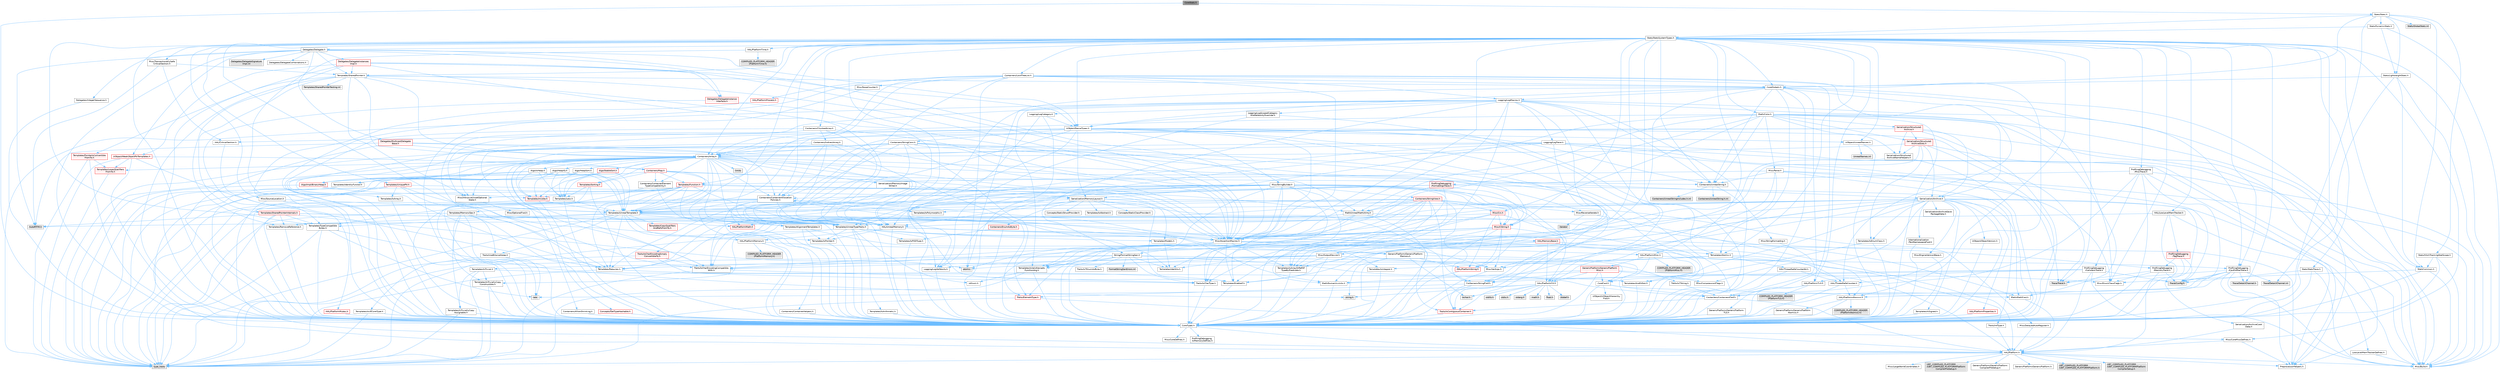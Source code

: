 digraph "CoreStats.h"
{
 // INTERACTIVE_SVG=YES
 // LATEX_PDF_SIZE
  bgcolor="transparent";
  edge [fontname=Helvetica,fontsize=10,labelfontname=Helvetica,labelfontsize=10];
  node [fontname=Helvetica,fontsize=10,shape=box,height=0.2,width=0.4];
  Node1 [id="Node000001",label="CoreStats.h",height=0.2,width=0.4,color="gray40", fillcolor="grey60", style="filled", fontcolor="black",tooltip=" "];
  Node1 -> Node2 [id="edge1_Node000001_Node000002",color="steelblue1",style="solid",tooltip=" "];
  Node2 [id="Node000002",label="CoreTypes.h",height=0.2,width=0.4,color="grey40", fillcolor="white", style="filled",URL="$dc/dec/CoreTypes_8h.html",tooltip=" "];
  Node2 -> Node3 [id="edge2_Node000002_Node000003",color="steelblue1",style="solid",tooltip=" "];
  Node3 [id="Node000003",label="HAL/Platform.h",height=0.2,width=0.4,color="grey40", fillcolor="white", style="filled",URL="$d9/dd0/Platform_8h.html",tooltip=" "];
  Node3 -> Node4 [id="edge3_Node000003_Node000004",color="steelblue1",style="solid",tooltip=" "];
  Node4 [id="Node000004",label="Misc/Build.h",height=0.2,width=0.4,color="grey40", fillcolor="white", style="filled",URL="$d3/dbb/Build_8h.html",tooltip=" "];
  Node3 -> Node5 [id="edge4_Node000003_Node000005",color="steelblue1",style="solid",tooltip=" "];
  Node5 [id="Node000005",label="Misc/LargeWorldCoordinates.h",height=0.2,width=0.4,color="grey40", fillcolor="white", style="filled",URL="$d2/dcb/LargeWorldCoordinates_8h.html",tooltip=" "];
  Node3 -> Node6 [id="edge5_Node000003_Node000006",color="steelblue1",style="solid",tooltip=" "];
  Node6 [id="Node000006",label="type_traits",height=0.2,width=0.4,color="grey60", fillcolor="#E0E0E0", style="filled",tooltip=" "];
  Node3 -> Node7 [id="edge6_Node000003_Node000007",color="steelblue1",style="solid",tooltip=" "];
  Node7 [id="Node000007",label="PreprocessorHelpers.h",height=0.2,width=0.4,color="grey40", fillcolor="white", style="filled",URL="$db/ddb/PreprocessorHelpers_8h.html",tooltip=" "];
  Node3 -> Node8 [id="edge7_Node000003_Node000008",color="steelblue1",style="solid",tooltip=" "];
  Node8 [id="Node000008",label="UBT_COMPILED_PLATFORM\l/UBT_COMPILED_PLATFORMPlatform\lCompilerPreSetup.h",height=0.2,width=0.4,color="grey60", fillcolor="#E0E0E0", style="filled",tooltip=" "];
  Node3 -> Node9 [id="edge8_Node000003_Node000009",color="steelblue1",style="solid",tooltip=" "];
  Node9 [id="Node000009",label="GenericPlatform/GenericPlatform\lCompilerPreSetup.h",height=0.2,width=0.4,color="grey40", fillcolor="white", style="filled",URL="$d9/dc8/GenericPlatformCompilerPreSetup_8h.html",tooltip=" "];
  Node3 -> Node10 [id="edge9_Node000003_Node000010",color="steelblue1",style="solid",tooltip=" "];
  Node10 [id="Node000010",label="GenericPlatform/GenericPlatform.h",height=0.2,width=0.4,color="grey40", fillcolor="white", style="filled",URL="$d6/d84/GenericPlatform_8h.html",tooltip=" "];
  Node3 -> Node11 [id="edge10_Node000003_Node000011",color="steelblue1",style="solid",tooltip=" "];
  Node11 [id="Node000011",label="UBT_COMPILED_PLATFORM\l/UBT_COMPILED_PLATFORMPlatform.h",height=0.2,width=0.4,color="grey60", fillcolor="#E0E0E0", style="filled",tooltip=" "];
  Node3 -> Node12 [id="edge11_Node000003_Node000012",color="steelblue1",style="solid",tooltip=" "];
  Node12 [id="Node000012",label="UBT_COMPILED_PLATFORM\l/UBT_COMPILED_PLATFORMPlatform\lCompilerSetup.h",height=0.2,width=0.4,color="grey60", fillcolor="#E0E0E0", style="filled",tooltip=" "];
  Node2 -> Node13 [id="edge12_Node000002_Node000013",color="steelblue1",style="solid",tooltip=" "];
  Node13 [id="Node000013",label="ProfilingDebugging\l/UMemoryDefines.h",height=0.2,width=0.4,color="grey40", fillcolor="white", style="filled",URL="$d2/da2/UMemoryDefines_8h.html",tooltip=" "];
  Node2 -> Node14 [id="edge13_Node000002_Node000014",color="steelblue1",style="solid",tooltip=" "];
  Node14 [id="Node000014",label="Misc/CoreMiscDefines.h",height=0.2,width=0.4,color="grey40", fillcolor="white", style="filled",URL="$da/d38/CoreMiscDefines_8h.html",tooltip=" "];
  Node14 -> Node3 [id="edge14_Node000014_Node000003",color="steelblue1",style="solid",tooltip=" "];
  Node14 -> Node7 [id="edge15_Node000014_Node000007",color="steelblue1",style="solid",tooltip=" "];
  Node2 -> Node15 [id="edge16_Node000002_Node000015",color="steelblue1",style="solid",tooltip=" "];
  Node15 [id="Node000015",label="Misc/CoreDefines.h",height=0.2,width=0.4,color="grey40", fillcolor="white", style="filled",URL="$d3/dd2/CoreDefines_8h.html",tooltip=" "];
  Node1 -> Node16 [id="edge17_Node000001_Node000016",color="steelblue1",style="solid",tooltip=" "];
  Node16 [id="Node000016",label="Stats/Stats.h",height=0.2,width=0.4,color="grey40", fillcolor="white", style="filled",URL="$dc/d09/Stats_8h.html",tooltip=" "];
  Node16 -> Node17 [id="edge18_Node000016_Node000017",color="steelblue1",style="solid",tooltip=" "];
  Node17 [id="Node000017",label="CoreGlobals.h",height=0.2,width=0.4,color="grey40", fillcolor="white", style="filled",URL="$d5/d8c/CoreGlobals_8h.html",tooltip=" "];
  Node17 -> Node18 [id="edge19_Node000017_Node000018",color="steelblue1",style="solid",tooltip=" "];
  Node18 [id="Node000018",label="Containers/UnrealString.h",height=0.2,width=0.4,color="grey40", fillcolor="white", style="filled",URL="$d5/dba/UnrealString_8h.html",tooltip=" "];
  Node18 -> Node19 [id="edge20_Node000018_Node000019",color="steelblue1",style="solid",tooltip=" "];
  Node19 [id="Node000019",label="Containers/UnrealStringIncludes.h.inl",height=0.2,width=0.4,color="grey60", fillcolor="#E0E0E0", style="filled",tooltip=" "];
  Node18 -> Node20 [id="edge21_Node000018_Node000020",color="steelblue1",style="solid",tooltip=" "];
  Node20 [id="Node000020",label="Containers/UnrealString.h.inl",height=0.2,width=0.4,color="grey60", fillcolor="#E0E0E0", style="filled",tooltip=" "];
  Node18 -> Node21 [id="edge22_Node000018_Node000021",color="steelblue1",style="solid",tooltip=" "];
  Node21 [id="Node000021",label="Misc/StringFormatArg.h",height=0.2,width=0.4,color="grey40", fillcolor="white", style="filled",URL="$d2/d16/StringFormatArg_8h.html",tooltip=" "];
  Node21 -> Node22 [id="edge23_Node000021_Node000022",color="steelblue1",style="solid",tooltip=" "];
  Node22 [id="Node000022",label="Containers/ContainersFwd.h",height=0.2,width=0.4,color="grey40", fillcolor="white", style="filled",URL="$d4/d0a/ContainersFwd_8h.html",tooltip=" "];
  Node22 -> Node3 [id="edge24_Node000022_Node000003",color="steelblue1",style="solid",tooltip=" "];
  Node22 -> Node2 [id="edge25_Node000022_Node000002",color="steelblue1",style="solid",tooltip=" "];
  Node22 -> Node23 [id="edge26_Node000022_Node000023",color="steelblue1",style="solid",tooltip=" "];
  Node23 [id="Node000023",label="Traits/IsContiguousContainer.h",height=0.2,width=0.4,color="red", fillcolor="#FFF0F0", style="filled",URL="$d5/d3c/IsContiguousContainer_8h.html",tooltip=" "];
  Node23 -> Node2 [id="edge27_Node000023_Node000002",color="steelblue1",style="solid",tooltip=" "];
  Node17 -> Node2 [id="edge28_Node000017_Node000002",color="steelblue1",style="solid",tooltip=" "];
  Node17 -> Node26 [id="edge29_Node000017_Node000026",color="steelblue1",style="solid",tooltip=" "];
  Node26 [id="Node000026",label="HAL/PlatformTLS.h",height=0.2,width=0.4,color="grey40", fillcolor="white", style="filled",URL="$d0/def/PlatformTLS_8h.html",tooltip=" "];
  Node26 -> Node2 [id="edge30_Node000026_Node000002",color="steelblue1",style="solid",tooltip=" "];
  Node26 -> Node27 [id="edge31_Node000026_Node000027",color="steelblue1",style="solid",tooltip=" "];
  Node27 [id="Node000027",label="GenericPlatform/GenericPlatform\lTLS.h",height=0.2,width=0.4,color="grey40", fillcolor="white", style="filled",URL="$d3/d3c/GenericPlatformTLS_8h.html",tooltip=" "];
  Node27 -> Node2 [id="edge32_Node000027_Node000002",color="steelblue1",style="solid",tooltip=" "];
  Node26 -> Node28 [id="edge33_Node000026_Node000028",color="steelblue1",style="solid",tooltip=" "];
  Node28 [id="Node000028",label="COMPILED_PLATFORM_HEADER\l(PlatformTLS.h)",height=0.2,width=0.4,color="grey60", fillcolor="#E0E0E0", style="filled",tooltip=" "];
  Node17 -> Node29 [id="edge34_Node000017_Node000029",color="steelblue1",style="solid",tooltip=" "];
  Node29 [id="Node000029",label="Logging/LogMacros.h",height=0.2,width=0.4,color="grey40", fillcolor="white", style="filled",URL="$d0/d16/LogMacros_8h.html",tooltip=" "];
  Node29 -> Node18 [id="edge35_Node000029_Node000018",color="steelblue1",style="solid",tooltip=" "];
  Node29 -> Node2 [id="edge36_Node000029_Node000002",color="steelblue1",style="solid",tooltip=" "];
  Node29 -> Node7 [id="edge37_Node000029_Node000007",color="steelblue1",style="solid",tooltip=" "];
  Node29 -> Node30 [id="edge38_Node000029_Node000030",color="steelblue1",style="solid",tooltip=" "];
  Node30 [id="Node000030",label="Logging/LogCategory.h",height=0.2,width=0.4,color="grey40", fillcolor="white", style="filled",URL="$d9/d36/LogCategory_8h.html",tooltip=" "];
  Node30 -> Node2 [id="edge39_Node000030_Node000002",color="steelblue1",style="solid",tooltip=" "];
  Node30 -> Node31 [id="edge40_Node000030_Node000031",color="steelblue1",style="solid",tooltip=" "];
  Node31 [id="Node000031",label="Logging/LogVerbosity.h",height=0.2,width=0.4,color="grey40", fillcolor="white", style="filled",URL="$d2/d8f/LogVerbosity_8h.html",tooltip=" "];
  Node31 -> Node2 [id="edge41_Node000031_Node000002",color="steelblue1",style="solid",tooltip=" "];
  Node30 -> Node32 [id="edge42_Node000030_Node000032",color="steelblue1",style="solid",tooltip=" "];
  Node32 [id="Node000032",label="UObject/NameTypes.h",height=0.2,width=0.4,color="grey40", fillcolor="white", style="filled",URL="$d6/d35/NameTypes_8h.html",tooltip=" "];
  Node32 -> Node2 [id="edge43_Node000032_Node000002",color="steelblue1",style="solid",tooltip=" "];
  Node32 -> Node33 [id="edge44_Node000032_Node000033",color="steelblue1",style="solid",tooltip=" "];
  Node33 [id="Node000033",label="Misc/AssertionMacros.h",height=0.2,width=0.4,color="grey40", fillcolor="white", style="filled",URL="$d0/dfa/AssertionMacros_8h.html",tooltip=" "];
  Node33 -> Node2 [id="edge45_Node000033_Node000002",color="steelblue1",style="solid",tooltip=" "];
  Node33 -> Node3 [id="edge46_Node000033_Node000003",color="steelblue1",style="solid",tooltip=" "];
  Node33 -> Node34 [id="edge47_Node000033_Node000034",color="steelblue1",style="solid",tooltip=" "];
  Node34 [id="Node000034",label="HAL/PlatformMisc.h",height=0.2,width=0.4,color="grey40", fillcolor="white", style="filled",URL="$d0/df5/PlatformMisc_8h.html",tooltip=" "];
  Node34 -> Node2 [id="edge48_Node000034_Node000002",color="steelblue1",style="solid",tooltip=" "];
  Node34 -> Node35 [id="edge49_Node000034_Node000035",color="steelblue1",style="solid",tooltip=" "];
  Node35 [id="Node000035",label="GenericPlatform/GenericPlatform\lMisc.h",height=0.2,width=0.4,color="red", fillcolor="#FFF0F0", style="filled",URL="$db/d9a/GenericPlatformMisc_8h.html",tooltip=" "];
  Node35 -> Node36 [id="edge50_Node000035_Node000036",color="steelblue1",style="solid",tooltip=" "];
  Node36 [id="Node000036",label="Containers/StringFwd.h",height=0.2,width=0.4,color="grey40", fillcolor="white", style="filled",URL="$df/d37/StringFwd_8h.html",tooltip=" "];
  Node36 -> Node2 [id="edge51_Node000036_Node000002",color="steelblue1",style="solid",tooltip=" "];
  Node36 -> Node37 [id="edge52_Node000036_Node000037",color="steelblue1",style="solid",tooltip=" "];
  Node37 [id="Node000037",label="Traits/ElementType.h",height=0.2,width=0.4,color="red", fillcolor="#FFF0F0", style="filled",URL="$d5/d4f/ElementType_8h.html",tooltip=" "];
  Node37 -> Node3 [id="edge53_Node000037_Node000003",color="steelblue1",style="solid",tooltip=" "];
  Node37 -> Node6 [id="edge54_Node000037_Node000006",color="steelblue1",style="solid",tooltip=" "];
  Node36 -> Node23 [id="edge55_Node000036_Node000023",color="steelblue1",style="solid",tooltip=" "];
  Node35 -> Node38 [id="edge56_Node000035_Node000038",color="steelblue1",style="solid",tooltip=" "];
  Node38 [id="Node000038",label="CoreFwd.h",height=0.2,width=0.4,color="grey40", fillcolor="white", style="filled",URL="$d1/d1e/CoreFwd_8h.html",tooltip=" "];
  Node38 -> Node2 [id="edge57_Node000038_Node000002",color="steelblue1",style="solid",tooltip=" "];
  Node38 -> Node22 [id="edge58_Node000038_Node000022",color="steelblue1",style="solid",tooltip=" "];
  Node38 -> Node39 [id="edge59_Node000038_Node000039",color="steelblue1",style="solid",tooltip=" "];
  Node39 [id="Node000039",label="Math/MathFwd.h",height=0.2,width=0.4,color="grey40", fillcolor="white", style="filled",URL="$d2/d10/MathFwd_8h.html",tooltip=" "];
  Node39 -> Node3 [id="edge60_Node000039_Node000003",color="steelblue1",style="solid",tooltip=" "];
  Node38 -> Node40 [id="edge61_Node000038_Node000040",color="steelblue1",style="solid",tooltip=" "];
  Node40 [id="Node000040",label="UObject/UObjectHierarchy\lFwd.h",height=0.2,width=0.4,color="grey40", fillcolor="white", style="filled",URL="$d3/d13/UObjectHierarchyFwd_8h.html",tooltip=" "];
  Node35 -> Node2 [id="edge62_Node000035_Node000002",color="steelblue1",style="solid",tooltip=" "];
  Node35 -> Node42 [id="edge63_Node000035_Node000042",color="steelblue1",style="solid",tooltip=" "];
  Node42 [id="Node000042",label="HAL/PlatformCrt.h",height=0.2,width=0.4,color="grey40", fillcolor="white", style="filled",URL="$d8/d75/PlatformCrt_8h.html",tooltip=" "];
  Node42 -> Node43 [id="edge64_Node000042_Node000043",color="steelblue1",style="solid",tooltip=" "];
  Node43 [id="Node000043",label="new",height=0.2,width=0.4,color="grey60", fillcolor="#E0E0E0", style="filled",tooltip=" "];
  Node42 -> Node44 [id="edge65_Node000042_Node000044",color="steelblue1",style="solid",tooltip=" "];
  Node44 [id="Node000044",label="wchar.h",height=0.2,width=0.4,color="grey60", fillcolor="#E0E0E0", style="filled",tooltip=" "];
  Node42 -> Node45 [id="edge66_Node000042_Node000045",color="steelblue1",style="solid",tooltip=" "];
  Node45 [id="Node000045",label="stddef.h",height=0.2,width=0.4,color="grey60", fillcolor="#E0E0E0", style="filled",tooltip=" "];
  Node42 -> Node46 [id="edge67_Node000042_Node000046",color="steelblue1",style="solid",tooltip=" "];
  Node46 [id="Node000046",label="stdlib.h",height=0.2,width=0.4,color="grey60", fillcolor="#E0E0E0", style="filled",tooltip=" "];
  Node42 -> Node47 [id="edge68_Node000042_Node000047",color="steelblue1",style="solid",tooltip=" "];
  Node47 [id="Node000047",label="stdio.h",height=0.2,width=0.4,color="grey60", fillcolor="#E0E0E0", style="filled",tooltip=" "];
  Node42 -> Node48 [id="edge69_Node000042_Node000048",color="steelblue1",style="solid",tooltip=" "];
  Node48 [id="Node000048",label="stdarg.h",height=0.2,width=0.4,color="grey60", fillcolor="#E0E0E0", style="filled",tooltip=" "];
  Node42 -> Node49 [id="edge70_Node000042_Node000049",color="steelblue1",style="solid",tooltip=" "];
  Node49 [id="Node000049",label="math.h",height=0.2,width=0.4,color="grey60", fillcolor="#E0E0E0", style="filled",tooltip=" "];
  Node42 -> Node50 [id="edge71_Node000042_Node000050",color="steelblue1",style="solid",tooltip=" "];
  Node50 [id="Node000050",label="float.h",height=0.2,width=0.4,color="grey60", fillcolor="#E0E0E0", style="filled",tooltip=" "];
  Node42 -> Node51 [id="edge72_Node000042_Node000051",color="steelblue1",style="solid",tooltip=" "];
  Node51 [id="Node000051",label="string.h",height=0.2,width=0.4,color="grey60", fillcolor="#E0E0E0", style="filled",tooltip=" "];
  Node35 -> Node52 [id="edge73_Node000035_Node000052",color="steelblue1",style="solid",tooltip=" "];
  Node52 [id="Node000052",label="Math/NumericLimits.h",height=0.2,width=0.4,color="grey40", fillcolor="white", style="filled",URL="$df/d1b/NumericLimits_8h.html",tooltip=" "];
  Node52 -> Node2 [id="edge74_Node000052_Node000002",color="steelblue1",style="solid",tooltip=" "];
  Node35 -> Node53 [id="edge75_Node000035_Node000053",color="steelblue1",style="solid",tooltip=" "];
  Node53 [id="Node000053",label="Misc/CompressionFlags.h",height=0.2,width=0.4,color="grey40", fillcolor="white", style="filled",URL="$d9/d76/CompressionFlags_8h.html",tooltip=" "];
  Node35 -> Node54 [id="edge76_Node000035_Node000054",color="steelblue1",style="solid",tooltip=" "];
  Node54 [id="Node000054",label="Misc/EnumClassFlags.h",height=0.2,width=0.4,color="grey40", fillcolor="white", style="filled",URL="$d8/de7/EnumClassFlags_8h.html",tooltip=" "];
  Node34 -> Node57 [id="edge77_Node000034_Node000057",color="steelblue1",style="solid",tooltip=" "];
  Node57 [id="Node000057",label="COMPILED_PLATFORM_HEADER\l(PlatformMisc.h)",height=0.2,width=0.4,color="grey60", fillcolor="#E0E0E0", style="filled",tooltip=" "];
  Node34 -> Node58 [id="edge78_Node000034_Node000058",color="steelblue1",style="solid",tooltip=" "];
  Node58 [id="Node000058",label="ProfilingDebugging\l/CpuProfilerTrace.h",height=0.2,width=0.4,color="grey40", fillcolor="white", style="filled",URL="$da/dcb/CpuProfilerTrace_8h.html",tooltip=" "];
  Node58 -> Node2 [id="edge79_Node000058_Node000002",color="steelblue1",style="solid",tooltip=" "];
  Node58 -> Node22 [id="edge80_Node000058_Node000022",color="steelblue1",style="solid",tooltip=" "];
  Node58 -> Node59 [id="edge81_Node000058_Node000059",color="steelblue1",style="solid",tooltip=" "];
  Node59 [id="Node000059",label="HAL/PlatformAtomics.h",height=0.2,width=0.4,color="grey40", fillcolor="white", style="filled",URL="$d3/d36/PlatformAtomics_8h.html",tooltip=" "];
  Node59 -> Node2 [id="edge82_Node000059_Node000002",color="steelblue1",style="solid",tooltip=" "];
  Node59 -> Node60 [id="edge83_Node000059_Node000060",color="steelblue1",style="solid",tooltip=" "];
  Node60 [id="Node000060",label="GenericPlatform/GenericPlatform\lAtomics.h",height=0.2,width=0.4,color="grey40", fillcolor="white", style="filled",URL="$da/d72/GenericPlatformAtomics_8h.html",tooltip=" "];
  Node60 -> Node2 [id="edge84_Node000060_Node000002",color="steelblue1",style="solid",tooltip=" "];
  Node59 -> Node61 [id="edge85_Node000059_Node000061",color="steelblue1",style="solid",tooltip=" "];
  Node61 [id="Node000061",label="COMPILED_PLATFORM_HEADER\l(PlatformAtomics.h)",height=0.2,width=0.4,color="grey60", fillcolor="#E0E0E0", style="filled",tooltip=" "];
  Node58 -> Node7 [id="edge86_Node000058_Node000007",color="steelblue1",style="solid",tooltip=" "];
  Node58 -> Node4 [id="edge87_Node000058_Node000004",color="steelblue1",style="solid",tooltip=" "];
  Node58 -> Node62 [id="edge88_Node000058_Node000062",color="steelblue1",style="solid",tooltip=" "];
  Node62 [id="Node000062",label="Trace/Config.h",height=0.2,width=0.4,color="grey60", fillcolor="#E0E0E0", style="filled",tooltip=" "];
  Node58 -> Node63 [id="edge89_Node000058_Node000063",color="steelblue1",style="solid",tooltip=" "];
  Node63 [id="Node000063",label="Trace/Detail/Channel.h",height=0.2,width=0.4,color="grey60", fillcolor="#E0E0E0", style="filled",tooltip=" "];
  Node58 -> Node64 [id="edge90_Node000058_Node000064",color="steelblue1",style="solid",tooltip=" "];
  Node64 [id="Node000064",label="Trace/Detail/Channel.inl",height=0.2,width=0.4,color="grey60", fillcolor="#E0E0E0", style="filled",tooltip=" "];
  Node58 -> Node65 [id="edge91_Node000058_Node000065",color="steelblue1",style="solid",tooltip=" "];
  Node65 [id="Node000065",label="Trace/Trace.h",height=0.2,width=0.4,color="grey60", fillcolor="#E0E0E0", style="filled",tooltip=" "];
  Node33 -> Node7 [id="edge92_Node000033_Node000007",color="steelblue1",style="solid",tooltip=" "];
  Node33 -> Node66 [id="edge93_Node000033_Node000066",color="steelblue1",style="solid",tooltip=" "];
  Node66 [id="Node000066",label="Templates/EnableIf.h",height=0.2,width=0.4,color="grey40", fillcolor="white", style="filled",URL="$d7/d60/EnableIf_8h.html",tooltip=" "];
  Node66 -> Node2 [id="edge94_Node000066_Node000002",color="steelblue1",style="solid",tooltip=" "];
  Node33 -> Node67 [id="edge95_Node000033_Node000067",color="steelblue1",style="solid",tooltip=" "];
  Node67 [id="Node000067",label="Templates/IsArrayOrRefOf\lTypeByPredicate.h",height=0.2,width=0.4,color="grey40", fillcolor="white", style="filled",URL="$d6/da1/IsArrayOrRefOfTypeByPredicate_8h.html",tooltip=" "];
  Node67 -> Node2 [id="edge96_Node000067_Node000002",color="steelblue1",style="solid",tooltip=" "];
  Node33 -> Node68 [id="edge97_Node000033_Node000068",color="steelblue1",style="solid",tooltip=" "];
  Node68 [id="Node000068",label="Templates/IsValidVariadic\lFunctionArg.h",height=0.2,width=0.4,color="grey40", fillcolor="white", style="filled",URL="$d0/dc8/IsValidVariadicFunctionArg_8h.html",tooltip=" "];
  Node68 -> Node2 [id="edge98_Node000068_Node000002",color="steelblue1",style="solid",tooltip=" "];
  Node68 -> Node69 [id="edge99_Node000068_Node000069",color="steelblue1",style="solid",tooltip=" "];
  Node69 [id="Node000069",label="IsEnum.h",height=0.2,width=0.4,color="grey40", fillcolor="white", style="filled",URL="$d4/de5/IsEnum_8h.html",tooltip=" "];
  Node68 -> Node6 [id="edge100_Node000068_Node000006",color="steelblue1",style="solid",tooltip=" "];
  Node33 -> Node70 [id="edge101_Node000033_Node000070",color="steelblue1",style="solid",tooltip=" "];
  Node70 [id="Node000070",label="Traits/IsCharEncodingCompatible\lWith.h",height=0.2,width=0.4,color="grey40", fillcolor="white", style="filled",URL="$df/dd1/IsCharEncodingCompatibleWith_8h.html",tooltip=" "];
  Node70 -> Node6 [id="edge102_Node000070_Node000006",color="steelblue1",style="solid",tooltip=" "];
  Node70 -> Node71 [id="edge103_Node000070_Node000071",color="steelblue1",style="solid",tooltip=" "];
  Node71 [id="Node000071",label="Traits/IsCharType.h",height=0.2,width=0.4,color="grey40", fillcolor="white", style="filled",URL="$db/d51/IsCharType_8h.html",tooltip=" "];
  Node71 -> Node2 [id="edge104_Node000071_Node000002",color="steelblue1",style="solid",tooltip=" "];
  Node33 -> Node72 [id="edge105_Node000033_Node000072",color="steelblue1",style="solid",tooltip=" "];
  Node72 [id="Node000072",label="Misc/VarArgs.h",height=0.2,width=0.4,color="grey40", fillcolor="white", style="filled",URL="$d5/d6f/VarArgs_8h.html",tooltip=" "];
  Node72 -> Node2 [id="edge106_Node000072_Node000002",color="steelblue1",style="solid",tooltip=" "];
  Node33 -> Node73 [id="edge107_Node000033_Node000073",color="steelblue1",style="solid",tooltip=" "];
  Node73 [id="Node000073",label="String/FormatStringSan.h",height=0.2,width=0.4,color="grey40", fillcolor="white", style="filled",URL="$d3/d8b/FormatStringSan_8h.html",tooltip=" "];
  Node73 -> Node6 [id="edge108_Node000073_Node000006",color="steelblue1",style="solid",tooltip=" "];
  Node73 -> Node2 [id="edge109_Node000073_Node000002",color="steelblue1",style="solid",tooltip=" "];
  Node73 -> Node74 [id="edge110_Node000073_Node000074",color="steelblue1",style="solid",tooltip=" "];
  Node74 [id="Node000074",label="Templates/Requires.h",height=0.2,width=0.4,color="grey40", fillcolor="white", style="filled",URL="$dc/d96/Requires_8h.html",tooltip=" "];
  Node74 -> Node66 [id="edge111_Node000074_Node000066",color="steelblue1",style="solid",tooltip=" "];
  Node74 -> Node6 [id="edge112_Node000074_Node000006",color="steelblue1",style="solid",tooltip=" "];
  Node73 -> Node75 [id="edge113_Node000073_Node000075",color="steelblue1",style="solid",tooltip=" "];
  Node75 [id="Node000075",label="Templates/Identity.h",height=0.2,width=0.4,color="grey40", fillcolor="white", style="filled",URL="$d0/dd5/Identity_8h.html",tooltip=" "];
  Node73 -> Node68 [id="edge114_Node000073_Node000068",color="steelblue1",style="solid",tooltip=" "];
  Node73 -> Node71 [id="edge115_Node000073_Node000071",color="steelblue1",style="solid",tooltip=" "];
  Node73 -> Node76 [id="edge116_Node000073_Node000076",color="steelblue1",style="solid",tooltip=" "];
  Node76 [id="Node000076",label="Traits/IsTEnumAsByte.h",height=0.2,width=0.4,color="grey40", fillcolor="white", style="filled",URL="$d1/de6/IsTEnumAsByte_8h.html",tooltip=" "];
  Node73 -> Node77 [id="edge117_Node000073_Node000077",color="steelblue1",style="solid",tooltip=" "];
  Node77 [id="Node000077",label="Traits/IsTString.h",height=0.2,width=0.4,color="grey40", fillcolor="white", style="filled",URL="$d0/df8/IsTString_8h.html",tooltip=" "];
  Node77 -> Node22 [id="edge118_Node000077_Node000022",color="steelblue1",style="solid",tooltip=" "];
  Node73 -> Node22 [id="edge119_Node000073_Node000022",color="steelblue1",style="solid",tooltip=" "];
  Node73 -> Node78 [id="edge120_Node000073_Node000078",color="steelblue1",style="solid",tooltip=" "];
  Node78 [id="Node000078",label="FormatStringSanErrors.inl",height=0.2,width=0.4,color="grey60", fillcolor="#E0E0E0", style="filled",tooltip=" "];
  Node33 -> Node79 [id="edge121_Node000033_Node000079",color="steelblue1",style="solid",tooltip=" "];
  Node79 [id="Node000079",label="atomic",height=0.2,width=0.4,color="grey60", fillcolor="#E0E0E0", style="filled",tooltip=" "];
  Node32 -> Node80 [id="edge122_Node000032_Node000080",color="steelblue1",style="solid",tooltip=" "];
  Node80 [id="Node000080",label="HAL/UnrealMemory.h",height=0.2,width=0.4,color="grey40", fillcolor="white", style="filled",URL="$d9/d96/UnrealMemory_8h.html",tooltip=" "];
  Node80 -> Node2 [id="edge123_Node000080_Node000002",color="steelblue1",style="solid",tooltip=" "];
  Node80 -> Node81 [id="edge124_Node000080_Node000081",color="steelblue1",style="solid",tooltip=" "];
  Node81 [id="Node000081",label="GenericPlatform/GenericPlatform\lMemory.h",height=0.2,width=0.4,color="grey40", fillcolor="white", style="filled",URL="$dd/d22/GenericPlatformMemory_8h.html",tooltip=" "];
  Node81 -> Node38 [id="edge125_Node000081_Node000038",color="steelblue1",style="solid",tooltip=" "];
  Node81 -> Node2 [id="edge126_Node000081_Node000002",color="steelblue1",style="solid",tooltip=" "];
  Node81 -> Node82 [id="edge127_Node000081_Node000082",color="steelblue1",style="solid",tooltip=" "];
  Node82 [id="Node000082",label="HAL/PlatformString.h",height=0.2,width=0.4,color="red", fillcolor="#FFF0F0", style="filled",URL="$db/db5/PlatformString_8h.html",tooltip=" "];
  Node82 -> Node2 [id="edge128_Node000082_Node000002",color="steelblue1",style="solid",tooltip=" "];
  Node81 -> Node51 [id="edge129_Node000081_Node000051",color="steelblue1",style="solid",tooltip=" "];
  Node81 -> Node44 [id="edge130_Node000081_Node000044",color="steelblue1",style="solid",tooltip=" "];
  Node80 -> Node84 [id="edge131_Node000080_Node000084",color="steelblue1",style="solid",tooltip=" "];
  Node84 [id="Node000084",label="HAL/MemoryBase.h",height=0.2,width=0.4,color="red", fillcolor="#FFF0F0", style="filled",URL="$d6/d9f/MemoryBase_8h.html",tooltip=" "];
  Node84 -> Node2 [id="edge132_Node000084_Node000002",color="steelblue1",style="solid",tooltip=" "];
  Node84 -> Node59 [id="edge133_Node000084_Node000059",color="steelblue1",style="solid",tooltip=" "];
  Node84 -> Node42 [id="edge134_Node000084_Node000042",color="steelblue1",style="solid",tooltip=" "];
  Node84 -> Node86 [id="edge135_Node000084_Node000086",color="steelblue1",style="solid",tooltip=" "];
  Node86 [id="Node000086",label="Misc/OutputDevice.h",height=0.2,width=0.4,color="grey40", fillcolor="white", style="filled",URL="$d7/d32/OutputDevice_8h.html",tooltip=" "];
  Node86 -> Node38 [id="edge136_Node000086_Node000038",color="steelblue1",style="solid",tooltip=" "];
  Node86 -> Node2 [id="edge137_Node000086_Node000002",color="steelblue1",style="solid",tooltip=" "];
  Node86 -> Node31 [id="edge138_Node000086_Node000031",color="steelblue1",style="solid",tooltip=" "];
  Node86 -> Node72 [id="edge139_Node000086_Node000072",color="steelblue1",style="solid",tooltip=" "];
  Node86 -> Node67 [id="edge140_Node000086_Node000067",color="steelblue1",style="solid",tooltip=" "];
  Node86 -> Node68 [id="edge141_Node000086_Node000068",color="steelblue1",style="solid",tooltip=" "];
  Node86 -> Node70 [id="edge142_Node000086_Node000070",color="steelblue1",style="solid",tooltip=" "];
  Node84 -> Node87 [id="edge143_Node000084_Node000087",color="steelblue1",style="solid",tooltip=" "];
  Node87 [id="Node000087",label="Templates/Atomic.h",height=0.2,width=0.4,color="grey40", fillcolor="white", style="filled",URL="$d3/d91/Atomic_8h.html",tooltip=" "];
  Node87 -> Node88 [id="edge144_Node000087_Node000088",color="steelblue1",style="solid",tooltip=" "];
  Node88 [id="Node000088",label="HAL/ThreadSafeCounter.h",height=0.2,width=0.4,color="grey40", fillcolor="white", style="filled",URL="$dc/dc9/ThreadSafeCounter_8h.html",tooltip=" "];
  Node88 -> Node2 [id="edge145_Node000088_Node000002",color="steelblue1",style="solid",tooltip=" "];
  Node88 -> Node59 [id="edge146_Node000088_Node000059",color="steelblue1",style="solid",tooltip=" "];
  Node87 -> Node89 [id="edge147_Node000087_Node000089",color="steelblue1",style="solid",tooltip=" "];
  Node89 [id="Node000089",label="HAL/ThreadSafeCounter64.h",height=0.2,width=0.4,color="grey40", fillcolor="white", style="filled",URL="$d0/d12/ThreadSafeCounter64_8h.html",tooltip=" "];
  Node89 -> Node2 [id="edge148_Node000089_Node000002",color="steelblue1",style="solid",tooltip=" "];
  Node89 -> Node88 [id="edge149_Node000089_Node000088",color="steelblue1",style="solid",tooltip=" "];
  Node87 -> Node90 [id="edge150_Node000087_Node000090",color="steelblue1",style="solid",tooltip=" "];
  Node90 [id="Node000090",label="Templates/IsIntegral.h",height=0.2,width=0.4,color="grey40", fillcolor="white", style="filled",URL="$da/d64/IsIntegral_8h.html",tooltip=" "];
  Node90 -> Node2 [id="edge151_Node000090_Node000002",color="steelblue1",style="solid",tooltip=" "];
  Node87 -> Node91 [id="edge152_Node000087_Node000091",color="steelblue1",style="solid",tooltip=" "];
  Node91 [id="Node000091",label="Templates/IsTrivial.h",height=0.2,width=0.4,color="grey40", fillcolor="white", style="filled",URL="$da/d4c/IsTrivial_8h.html",tooltip=" "];
  Node91 -> Node92 [id="edge153_Node000091_Node000092",color="steelblue1",style="solid",tooltip=" "];
  Node92 [id="Node000092",label="Templates/AndOrNot.h",height=0.2,width=0.4,color="grey40", fillcolor="white", style="filled",URL="$db/d0a/AndOrNot_8h.html",tooltip=" "];
  Node92 -> Node2 [id="edge154_Node000092_Node000002",color="steelblue1",style="solid",tooltip=" "];
  Node91 -> Node93 [id="edge155_Node000091_Node000093",color="steelblue1",style="solid",tooltip=" "];
  Node93 [id="Node000093",label="Templates/IsTriviallyCopy\lConstructible.h",height=0.2,width=0.4,color="grey40", fillcolor="white", style="filled",URL="$d3/d78/IsTriviallyCopyConstructible_8h.html",tooltip=" "];
  Node93 -> Node2 [id="edge156_Node000093_Node000002",color="steelblue1",style="solid",tooltip=" "];
  Node93 -> Node6 [id="edge157_Node000093_Node000006",color="steelblue1",style="solid",tooltip=" "];
  Node91 -> Node94 [id="edge158_Node000091_Node000094",color="steelblue1",style="solid",tooltip=" "];
  Node94 [id="Node000094",label="Templates/IsTriviallyCopy\lAssignable.h",height=0.2,width=0.4,color="grey40", fillcolor="white", style="filled",URL="$d2/df2/IsTriviallyCopyAssignable_8h.html",tooltip=" "];
  Node94 -> Node2 [id="edge159_Node000094_Node000002",color="steelblue1",style="solid",tooltip=" "];
  Node94 -> Node6 [id="edge160_Node000094_Node000006",color="steelblue1",style="solid",tooltip=" "];
  Node91 -> Node6 [id="edge161_Node000091_Node000006",color="steelblue1",style="solid",tooltip=" "];
  Node87 -> Node95 [id="edge162_Node000087_Node000095",color="steelblue1",style="solid",tooltip=" "];
  Node95 [id="Node000095",label="Traits/IntType.h",height=0.2,width=0.4,color="grey40", fillcolor="white", style="filled",URL="$d7/deb/IntType_8h.html",tooltip=" "];
  Node95 -> Node3 [id="edge163_Node000095_Node000003",color="steelblue1",style="solid",tooltip=" "];
  Node87 -> Node79 [id="edge164_Node000087_Node000079",color="steelblue1",style="solid",tooltip=" "];
  Node80 -> Node96 [id="edge165_Node000080_Node000096",color="steelblue1",style="solid",tooltip=" "];
  Node96 [id="Node000096",label="HAL/PlatformMemory.h",height=0.2,width=0.4,color="grey40", fillcolor="white", style="filled",URL="$de/d68/PlatformMemory_8h.html",tooltip=" "];
  Node96 -> Node2 [id="edge166_Node000096_Node000002",color="steelblue1",style="solid",tooltip=" "];
  Node96 -> Node81 [id="edge167_Node000096_Node000081",color="steelblue1",style="solid",tooltip=" "];
  Node96 -> Node97 [id="edge168_Node000096_Node000097",color="steelblue1",style="solid",tooltip=" "];
  Node97 [id="Node000097",label="COMPILED_PLATFORM_HEADER\l(PlatformMemory.h)",height=0.2,width=0.4,color="grey60", fillcolor="#E0E0E0", style="filled",tooltip=" "];
  Node80 -> Node98 [id="edge169_Node000080_Node000098",color="steelblue1",style="solid",tooltip=" "];
  Node98 [id="Node000098",label="ProfilingDebugging\l/MemoryTrace.h",height=0.2,width=0.4,color="grey40", fillcolor="white", style="filled",URL="$da/dd7/MemoryTrace_8h.html",tooltip=" "];
  Node98 -> Node3 [id="edge170_Node000098_Node000003",color="steelblue1",style="solid",tooltip=" "];
  Node98 -> Node54 [id="edge171_Node000098_Node000054",color="steelblue1",style="solid",tooltip=" "];
  Node98 -> Node62 [id="edge172_Node000098_Node000062",color="steelblue1",style="solid",tooltip=" "];
  Node98 -> Node65 [id="edge173_Node000098_Node000065",color="steelblue1",style="solid",tooltip=" "];
  Node80 -> Node99 [id="edge174_Node000080_Node000099",color="steelblue1",style="solid",tooltip=" "];
  Node99 [id="Node000099",label="Templates/IsPointer.h",height=0.2,width=0.4,color="grey40", fillcolor="white", style="filled",URL="$d7/d05/IsPointer_8h.html",tooltip=" "];
  Node99 -> Node2 [id="edge175_Node000099_Node000002",color="steelblue1",style="solid",tooltip=" "];
  Node32 -> Node100 [id="edge176_Node000032_Node000100",color="steelblue1",style="solid",tooltip=" "];
  Node100 [id="Node000100",label="Templates/UnrealTypeTraits.h",height=0.2,width=0.4,color="grey40", fillcolor="white", style="filled",URL="$d2/d2d/UnrealTypeTraits_8h.html",tooltip=" "];
  Node100 -> Node2 [id="edge177_Node000100_Node000002",color="steelblue1",style="solid",tooltip=" "];
  Node100 -> Node99 [id="edge178_Node000100_Node000099",color="steelblue1",style="solid",tooltip=" "];
  Node100 -> Node33 [id="edge179_Node000100_Node000033",color="steelblue1",style="solid",tooltip=" "];
  Node100 -> Node92 [id="edge180_Node000100_Node000092",color="steelblue1",style="solid",tooltip=" "];
  Node100 -> Node66 [id="edge181_Node000100_Node000066",color="steelblue1",style="solid",tooltip=" "];
  Node100 -> Node101 [id="edge182_Node000100_Node000101",color="steelblue1",style="solid",tooltip=" "];
  Node101 [id="Node000101",label="Templates/IsArithmetic.h",height=0.2,width=0.4,color="grey40", fillcolor="white", style="filled",URL="$d2/d5d/IsArithmetic_8h.html",tooltip=" "];
  Node101 -> Node2 [id="edge183_Node000101_Node000002",color="steelblue1",style="solid",tooltip=" "];
  Node100 -> Node69 [id="edge184_Node000100_Node000069",color="steelblue1",style="solid",tooltip=" "];
  Node100 -> Node102 [id="edge185_Node000100_Node000102",color="steelblue1",style="solid",tooltip=" "];
  Node102 [id="Node000102",label="Templates/Models.h",height=0.2,width=0.4,color="grey40", fillcolor="white", style="filled",URL="$d3/d0c/Models_8h.html",tooltip=" "];
  Node102 -> Node75 [id="edge186_Node000102_Node000075",color="steelblue1",style="solid",tooltip=" "];
  Node100 -> Node103 [id="edge187_Node000100_Node000103",color="steelblue1",style="solid",tooltip=" "];
  Node103 [id="Node000103",label="Templates/IsPODType.h",height=0.2,width=0.4,color="grey40", fillcolor="white", style="filled",URL="$d7/db1/IsPODType_8h.html",tooltip=" "];
  Node103 -> Node2 [id="edge188_Node000103_Node000002",color="steelblue1",style="solid",tooltip=" "];
  Node100 -> Node104 [id="edge189_Node000100_Node000104",color="steelblue1",style="solid",tooltip=" "];
  Node104 [id="Node000104",label="Templates/IsUECoreType.h",height=0.2,width=0.4,color="grey40", fillcolor="white", style="filled",URL="$d1/db8/IsUECoreType_8h.html",tooltip=" "];
  Node104 -> Node2 [id="edge190_Node000104_Node000002",color="steelblue1",style="solid",tooltip=" "];
  Node104 -> Node6 [id="edge191_Node000104_Node000006",color="steelblue1",style="solid",tooltip=" "];
  Node100 -> Node93 [id="edge192_Node000100_Node000093",color="steelblue1",style="solid",tooltip=" "];
  Node32 -> Node105 [id="edge193_Node000032_Node000105",color="steelblue1",style="solid",tooltip=" "];
  Node105 [id="Node000105",label="Templates/UnrealTemplate.h",height=0.2,width=0.4,color="grey40", fillcolor="white", style="filled",URL="$d4/d24/UnrealTemplate_8h.html",tooltip=" "];
  Node105 -> Node2 [id="edge194_Node000105_Node000002",color="steelblue1",style="solid",tooltip=" "];
  Node105 -> Node99 [id="edge195_Node000105_Node000099",color="steelblue1",style="solid",tooltip=" "];
  Node105 -> Node80 [id="edge196_Node000105_Node000080",color="steelblue1",style="solid",tooltip=" "];
  Node105 -> Node106 [id="edge197_Node000105_Node000106",color="steelblue1",style="solid",tooltip=" "];
  Node106 [id="Node000106",label="Templates/CopyQualifiers\lAndRefsFromTo.h",height=0.2,width=0.4,color="red", fillcolor="#FFF0F0", style="filled",URL="$d3/db3/CopyQualifiersAndRefsFromTo_8h.html",tooltip=" "];
  Node105 -> Node100 [id="edge198_Node000105_Node000100",color="steelblue1",style="solid",tooltip=" "];
  Node105 -> Node108 [id="edge199_Node000105_Node000108",color="steelblue1",style="solid",tooltip=" "];
  Node108 [id="Node000108",label="Templates/RemoveReference.h",height=0.2,width=0.4,color="grey40", fillcolor="white", style="filled",URL="$da/dbe/RemoveReference_8h.html",tooltip=" "];
  Node108 -> Node2 [id="edge200_Node000108_Node000002",color="steelblue1",style="solid",tooltip=" "];
  Node105 -> Node74 [id="edge201_Node000105_Node000074",color="steelblue1",style="solid",tooltip=" "];
  Node105 -> Node109 [id="edge202_Node000105_Node000109",color="steelblue1",style="solid",tooltip=" "];
  Node109 [id="Node000109",label="Templates/TypeCompatible\lBytes.h",height=0.2,width=0.4,color="grey40", fillcolor="white", style="filled",URL="$df/d0a/TypeCompatibleBytes_8h.html",tooltip=" "];
  Node109 -> Node2 [id="edge203_Node000109_Node000002",color="steelblue1",style="solid",tooltip=" "];
  Node109 -> Node51 [id="edge204_Node000109_Node000051",color="steelblue1",style="solid",tooltip=" "];
  Node109 -> Node43 [id="edge205_Node000109_Node000043",color="steelblue1",style="solid",tooltip=" "];
  Node109 -> Node6 [id="edge206_Node000109_Node000006",color="steelblue1",style="solid",tooltip=" "];
  Node105 -> Node75 [id="edge207_Node000105_Node000075",color="steelblue1",style="solid",tooltip=" "];
  Node105 -> Node23 [id="edge208_Node000105_Node000023",color="steelblue1",style="solid",tooltip=" "];
  Node105 -> Node110 [id="edge209_Node000105_Node000110",color="steelblue1",style="solid",tooltip=" "];
  Node110 [id="Node000110",label="Traits/UseBitwiseSwap.h",height=0.2,width=0.4,color="grey40", fillcolor="white", style="filled",URL="$db/df3/UseBitwiseSwap_8h.html",tooltip=" "];
  Node110 -> Node2 [id="edge210_Node000110_Node000002",color="steelblue1",style="solid",tooltip=" "];
  Node110 -> Node6 [id="edge211_Node000110_Node000006",color="steelblue1",style="solid",tooltip=" "];
  Node105 -> Node6 [id="edge212_Node000105_Node000006",color="steelblue1",style="solid",tooltip=" "];
  Node32 -> Node18 [id="edge213_Node000032_Node000018",color="steelblue1",style="solid",tooltip=" "];
  Node32 -> Node111 [id="edge214_Node000032_Node000111",color="steelblue1",style="solid",tooltip=" "];
  Node111 [id="Node000111",label="HAL/CriticalSection.h",height=0.2,width=0.4,color="grey40", fillcolor="white", style="filled",URL="$d6/d90/CriticalSection_8h.html",tooltip=" "];
  Node111 -> Node112 [id="edge215_Node000111_Node000112",color="steelblue1",style="solid",tooltip=" "];
  Node112 [id="Node000112",label="HAL/PlatformMutex.h",height=0.2,width=0.4,color="red", fillcolor="#FFF0F0", style="filled",URL="$d9/d0b/PlatformMutex_8h.html",tooltip=" "];
  Node112 -> Node2 [id="edge216_Node000112_Node000002",color="steelblue1",style="solid",tooltip=" "];
  Node32 -> Node114 [id="edge217_Node000032_Node000114",color="steelblue1",style="solid",tooltip=" "];
  Node114 [id="Node000114",label="Containers/StringConv.h",height=0.2,width=0.4,color="grey40", fillcolor="white", style="filled",URL="$d3/ddf/StringConv_8h.html",tooltip=" "];
  Node114 -> Node2 [id="edge218_Node000114_Node000002",color="steelblue1",style="solid",tooltip=" "];
  Node114 -> Node33 [id="edge219_Node000114_Node000033",color="steelblue1",style="solid",tooltip=" "];
  Node114 -> Node115 [id="edge220_Node000114_Node000115",color="steelblue1",style="solid",tooltip=" "];
  Node115 [id="Node000115",label="Containers/ContainerAllocation\lPolicies.h",height=0.2,width=0.4,color="grey40", fillcolor="white", style="filled",URL="$d7/dff/ContainerAllocationPolicies_8h.html",tooltip=" "];
  Node115 -> Node2 [id="edge221_Node000115_Node000002",color="steelblue1",style="solid",tooltip=" "];
  Node115 -> Node116 [id="edge222_Node000115_Node000116",color="steelblue1",style="solid",tooltip=" "];
  Node116 [id="Node000116",label="Containers/ContainerHelpers.h",height=0.2,width=0.4,color="grey40", fillcolor="white", style="filled",URL="$d7/d33/ContainerHelpers_8h.html",tooltip=" "];
  Node116 -> Node2 [id="edge223_Node000116_Node000002",color="steelblue1",style="solid",tooltip=" "];
  Node115 -> Node115 [id="edge224_Node000115_Node000115",color="steelblue1",style="solid",tooltip=" "];
  Node115 -> Node117 [id="edge225_Node000115_Node000117",color="steelblue1",style="solid",tooltip=" "];
  Node117 [id="Node000117",label="HAL/PlatformMath.h",height=0.2,width=0.4,color="red", fillcolor="#FFF0F0", style="filled",URL="$dc/d53/PlatformMath_8h.html",tooltip=" "];
  Node117 -> Node2 [id="edge226_Node000117_Node000002",color="steelblue1",style="solid",tooltip=" "];
  Node115 -> Node80 [id="edge227_Node000115_Node000080",color="steelblue1",style="solid",tooltip=" "];
  Node115 -> Node52 [id="edge228_Node000115_Node000052",color="steelblue1",style="solid",tooltip=" "];
  Node115 -> Node33 [id="edge229_Node000115_Node000033",color="steelblue1",style="solid",tooltip=" "];
  Node115 -> Node125 [id="edge230_Node000115_Node000125",color="steelblue1",style="solid",tooltip=" "];
  Node125 [id="Node000125",label="Templates/IsPolymorphic.h",height=0.2,width=0.4,color="grey40", fillcolor="white", style="filled",URL="$dc/d20/IsPolymorphic_8h.html",tooltip=" "];
  Node115 -> Node126 [id="edge231_Node000115_Node000126",color="steelblue1",style="solid",tooltip=" "];
  Node126 [id="Node000126",label="Templates/MemoryOps.h",height=0.2,width=0.4,color="grey40", fillcolor="white", style="filled",URL="$db/dea/MemoryOps_8h.html",tooltip=" "];
  Node126 -> Node2 [id="edge232_Node000126_Node000002",color="steelblue1",style="solid",tooltip=" "];
  Node126 -> Node80 [id="edge233_Node000126_Node000080",color="steelblue1",style="solid",tooltip=" "];
  Node126 -> Node94 [id="edge234_Node000126_Node000094",color="steelblue1",style="solid",tooltip=" "];
  Node126 -> Node93 [id="edge235_Node000126_Node000093",color="steelblue1",style="solid",tooltip=" "];
  Node126 -> Node74 [id="edge236_Node000126_Node000074",color="steelblue1",style="solid",tooltip=" "];
  Node126 -> Node100 [id="edge237_Node000126_Node000100",color="steelblue1",style="solid",tooltip=" "];
  Node126 -> Node110 [id="edge238_Node000126_Node000110",color="steelblue1",style="solid",tooltip=" "];
  Node126 -> Node43 [id="edge239_Node000126_Node000043",color="steelblue1",style="solid",tooltip=" "];
  Node126 -> Node6 [id="edge240_Node000126_Node000006",color="steelblue1",style="solid",tooltip=" "];
  Node115 -> Node109 [id="edge241_Node000115_Node000109",color="steelblue1",style="solid",tooltip=" "];
  Node115 -> Node6 [id="edge242_Node000115_Node000006",color="steelblue1",style="solid",tooltip=" "];
  Node114 -> Node127 [id="edge243_Node000114_Node000127",color="steelblue1",style="solid",tooltip=" "];
  Node127 [id="Node000127",label="Containers/Array.h",height=0.2,width=0.4,color="grey40", fillcolor="white", style="filled",URL="$df/dd0/Array_8h.html",tooltip=" "];
  Node127 -> Node2 [id="edge244_Node000127_Node000002",color="steelblue1",style="solid",tooltip=" "];
  Node127 -> Node33 [id="edge245_Node000127_Node000033",color="steelblue1",style="solid",tooltip=" "];
  Node127 -> Node128 [id="edge246_Node000127_Node000128",color="steelblue1",style="solid",tooltip=" "];
  Node128 [id="Node000128",label="Misc/IntrusiveUnsetOptional\lState.h",height=0.2,width=0.4,color="grey40", fillcolor="white", style="filled",URL="$d2/d0a/IntrusiveUnsetOptionalState_8h.html",tooltip=" "];
  Node128 -> Node129 [id="edge247_Node000128_Node000129",color="steelblue1",style="solid",tooltip=" "];
  Node129 [id="Node000129",label="Misc/OptionalFwd.h",height=0.2,width=0.4,color="grey40", fillcolor="white", style="filled",URL="$dc/d50/OptionalFwd_8h.html",tooltip=" "];
  Node127 -> Node130 [id="edge248_Node000127_Node000130",color="steelblue1",style="solid",tooltip=" "];
  Node130 [id="Node000130",label="Misc/ReverseIterate.h",height=0.2,width=0.4,color="grey40", fillcolor="white", style="filled",URL="$db/de3/ReverseIterate_8h.html",tooltip=" "];
  Node130 -> Node3 [id="edge249_Node000130_Node000003",color="steelblue1",style="solid",tooltip=" "];
  Node130 -> Node131 [id="edge250_Node000130_Node000131",color="steelblue1",style="solid",tooltip=" "];
  Node131 [id="Node000131",label="iterator",height=0.2,width=0.4,color="grey60", fillcolor="#E0E0E0", style="filled",tooltip=" "];
  Node127 -> Node80 [id="edge251_Node000127_Node000080",color="steelblue1",style="solid",tooltip=" "];
  Node127 -> Node100 [id="edge252_Node000127_Node000100",color="steelblue1",style="solid",tooltip=" "];
  Node127 -> Node105 [id="edge253_Node000127_Node000105",color="steelblue1",style="solid",tooltip=" "];
  Node127 -> Node132 [id="edge254_Node000127_Node000132",color="steelblue1",style="solid",tooltip=" "];
  Node132 [id="Node000132",label="Containers/AllowShrinking.h",height=0.2,width=0.4,color="grey40", fillcolor="white", style="filled",URL="$d7/d1a/AllowShrinking_8h.html",tooltip=" "];
  Node132 -> Node2 [id="edge255_Node000132_Node000002",color="steelblue1",style="solid",tooltip=" "];
  Node127 -> Node115 [id="edge256_Node000127_Node000115",color="steelblue1",style="solid",tooltip=" "];
  Node127 -> Node133 [id="edge257_Node000127_Node000133",color="steelblue1",style="solid",tooltip=" "];
  Node133 [id="Node000133",label="Containers/ContainerElement\lTypeCompatibility.h",height=0.2,width=0.4,color="grey40", fillcolor="white", style="filled",URL="$df/ddf/ContainerElementTypeCompatibility_8h.html",tooltip=" "];
  Node133 -> Node2 [id="edge258_Node000133_Node000002",color="steelblue1",style="solid",tooltip=" "];
  Node133 -> Node100 [id="edge259_Node000133_Node000100",color="steelblue1",style="solid",tooltip=" "];
  Node127 -> Node134 [id="edge260_Node000127_Node000134",color="steelblue1",style="solid",tooltip=" "];
  Node134 [id="Node000134",label="Serialization/Archive.h",height=0.2,width=0.4,color="grey40", fillcolor="white", style="filled",URL="$d7/d3b/Archive_8h.html",tooltip=" "];
  Node134 -> Node38 [id="edge261_Node000134_Node000038",color="steelblue1",style="solid",tooltip=" "];
  Node134 -> Node2 [id="edge262_Node000134_Node000002",color="steelblue1",style="solid",tooltip=" "];
  Node134 -> Node135 [id="edge263_Node000134_Node000135",color="steelblue1",style="solid",tooltip=" "];
  Node135 [id="Node000135",label="HAL/PlatformProperties.h",height=0.2,width=0.4,color="red", fillcolor="#FFF0F0", style="filled",URL="$d9/db0/PlatformProperties_8h.html",tooltip=" "];
  Node135 -> Node2 [id="edge264_Node000135_Node000002",color="steelblue1",style="solid",tooltip=" "];
  Node134 -> Node138 [id="edge265_Node000134_Node000138",color="steelblue1",style="solid",tooltip=" "];
  Node138 [id="Node000138",label="Internationalization\l/TextNamespaceFwd.h",height=0.2,width=0.4,color="grey40", fillcolor="white", style="filled",URL="$d8/d97/TextNamespaceFwd_8h.html",tooltip=" "];
  Node138 -> Node2 [id="edge266_Node000138_Node000002",color="steelblue1",style="solid",tooltip=" "];
  Node134 -> Node39 [id="edge267_Node000134_Node000039",color="steelblue1",style="solid",tooltip=" "];
  Node134 -> Node33 [id="edge268_Node000134_Node000033",color="steelblue1",style="solid",tooltip=" "];
  Node134 -> Node4 [id="edge269_Node000134_Node000004",color="steelblue1",style="solid",tooltip=" "];
  Node134 -> Node53 [id="edge270_Node000134_Node000053",color="steelblue1",style="solid",tooltip=" "];
  Node134 -> Node139 [id="edge271_Node000134_Node000139",color="steelblue1",style="solid",tooltip=" "];
  Node139 [id="Node000139",label="Misc/EngineVersionBase.h",height=0.2,width=0.4,color="grey40", fillcolor="white", style="filled",URL="$d5/d2b/EngineVersionBase_8h.html",tooltip=" "];
  Node139 -> Node2 [id="edge272_Node000139_Node000002",color="steelblue1",style="solid",tooltip=" "];
  Node134 -> Node72 [id="edge273_Node000134_Node000072",color="steelblue1",style="solid",tooltip=" "];
  Node134 -> Node140 [id="edge274_Node000134_Node000140",color="steelblue1",style="solid",tooltip=" "];
  Node140 [id="Node000140",label="Serialization/ArchiveCook\lData.h",height=0.2,width=0.4,color="grey40", fillcolor="white", style="filled",URL="$dc/db6/ArchiveCookData_8h.html",tooltip=" "];
  Node140 -> Node3 [id="edge275_Node000140_Node000003",color="steelblue1",style="solid",tooltip=" "];
  Node134 -> Node141 [id="edge276_Node000134_Node000141",color="steelblue1",style="solid",tooltip=" "];
  Node141 [id="Node000141",label="Serialization/ArchiveSave\lPackageData.h",height=0.2,width=0.4,color="grey40", fillcolor="white", style="filled",URL="$d1/d37/ArchiveSavePackageData_8h.html",tooltip=" "];
  Node134 -> Node66 [id="edge277_Node000134_Node000066",color="steelblue1",style="solid",tooltip=" "];
  Node134 -> Node67 [id="edge278_Node000134_Node000067",color="steelblue1",style="solid",tooltip=" "];
  Node134 -> Node142 [id="edge279_Node000134_Node000142",color="steelblue1",style="solid",tooltip=" "];
  Node142 [id="Node000142",label="Templates/IsEnumClass.h",height=0.2,width=0.4,color="grey40", fillcolor="white", style="filled",URL="$d7/d15/IsEnumClass_8h.html",tooltip=" "];
  Node142 -> Node2 [id="edge280_Node000142_Node000002",color="steelblue1",style="solid",tooltip=" "];
  Node142 -> Node92 [id="edge281_Node000142_Node000092",color="steelblue1",style="solid",tooltip=" "];
  Node134 -> Node122 [id="edge282_Node000134_Node000122",color="steelblue1",style="solid",tooltip=" "];
  Node122 [id="Node000122",label="Templates/IsSigned.h",height=0.2,width=0.4,color="grey40", fillcolor="white", style="filled",URL="$d8/dd8/IsSigned_8h.html",tooltip=" "];
  Node122 -> Node2 [id="edge283_Node000122_Node000002",color="steelblue1",style="solid",tooltip=" "];
  Node134 -> Node68 [id="edge284_Node000134_Node000068",color="steelblue1",style="solid",tooltip=" "];
  Node134 -> Node105 [id="edge285_Node000134_Node000105",color="steelblue1",style="solid",tooltip=" "];
  Node134 -> Node70 [id="edge286_Node000134_Node000070",color="steelblue1",style="solid",tooltip=" "];
  Node134 -> Node143 [id="edge287_Node000134_Node000143",color="steelblue1",style="solid",tooltip=" "];
  Node143 [id="Node000143",label="UObject/ObjectVersion.h",height=0.2,width=0.4,color="grey40", fillcolor="white", style="filled",URL="$da/d63/ObjectVersion_8h.html",tooltip=" "];
  Node143 -> Node2 [id="edge288_Node000143_Node000002",color="steelblue1",style="solid",tooltip=" "];
  Node127 -> Node144 [id="edge289_Node000127_Node000144",color="steelblue1",style="solid",tooltip=" "];
  Node144 [id="Node000144",label="Serialization/MemoryImage\lWriter.h",height=0.2,width=0.4,color="grey40", fillcolor="white", style="filled",URL="$d0/d08/MemoryImageWriter_8h.html",tooltip=" "];
  Node144 -> Node2 [id="edge290_Node000144_Node000002",color="steelblue1",style="solid",tooltip=" "];
  Node144 -> Node145 [id="edge291_Node000144_Node000145",color="steelblue1",style="solid",tooltip=" "];
  Node145 [id="Node000145",label="Serialization/MemoryLayout.h",height=0.2,width=0.4,color="grey40", fillcolor="white", style="filled",URL="$d7/d66/MemoryLayout_8h.html",tooltip=" "];
  Node145 -> Node146 [id="edge292_Node000145_Node000146",color="steelblue1",style="solid",tooltip=" "];
  Node146 [id="Node000146",label="Concepts/StaticClassProvider.h",height=0.2,width=0.4,color="grey40", fillcolor="white", style="filled",URL="$dd/d83/StaticClassProvider_8h.html",tooltip=" "];
  Node145 -> Node147 [id="edge293_Node000145_Node000147",color="steelblue1",style="solid",tooltip=" "];
  Node147 [id="Node000147",label="Concepts/StaticStructProvider.h",height=0.2,width=0.4,color="grey40", fillcolor="white", style="filled",URL="$d5/d77/StaticStructProvider_8h.html",tooltip=" "];
  Node145 -> Node148 [id="edge294_Node000145_Node000148",color="steelblue1",style="solid",tooltip=" "];
  Node148 [id="Node000148",label="Containers/EnumAsByte.h",height=0.2,width=0.4,color="red", fillcolor="#FFF0F0", style="filled",URL="$d6/d9a/EnumAsByte_8h.html",tooltip=" "];
  Node148 -> Node2 [id="edge295_Node000148_Node000002",color="steelblue1",style="solid",tooltip=" "];
  Node148 -> Node103 [id="edge296_Node000148_Node000103",color="steelblue1",style="solid",tooltip=" "];
  Node145 -> Node36 [id="edge297_Node000145_Node000036",color="steelblue1",style="solid",tooltip=" "];
  Node145 -> Node80 [id="edge298_Node000145_Node000080",color="steelblue1",style="solid",tooltip=" "];
  Node145 -> Node156 [id="edge299_Node000145_Node000156",color="steelblue1",style="solid",tooltip=" "];
  Node156 [id="Node000156",label="Misc/DelayedAutoRegister.h",height=0.2,width=0.4,color="grey40", fillcolor="white", style="filled",URL="$d1/dda/DelayedAutoRegister_8h.html",tooltip=" "];
  Node156 -> Node3 [id="edge300_Node000156_Node000003",color="steelblue1",style="solid",tooltip=" "];
  Node145 -> Node66 [id="edge301_Node000145_Node000066",color="steelblue1",style="solid",tooltip=" "];
  Node145 -> Node157 [id="edge302_Node000145_Node000157",color="steelblue1",style="solid",tooltip=" "];
  Node157 [id="Node000157",label="Templates/IsAbstract.h",height=0.2,width=0.4,color="grey40", fillcolor="white", style="filled",URL="$d8/db7/IsAbstract_8h.html",tooltip=" "];
  Node145 -> Node125 [id="edge303_Node000145_Node000125",color="steelblue1",style="solid",tooltip=" "];
  Node145 -> Node102 [id="edge304_Node000145_Node000102",color="steelblue1",style="solid",tooltip=" "];
  Node145 -> Node105 [id="edge305_Node000145_Node000105",color="steelblue1",style="solid",tooltip=" "];
  Node127 -> Node158 [id="edge306_Node000127_Node000158",color="steelblue1",style="solid",tooltip=" "];
  Node158 [id="Node000158",label="Algo/Heapify.h",height=0.2,width=0.4,color="grey40", fillcolor="white", style="filled",URL="$d0/d2a/Heapify_8h.html",tooltip=" "];
  Node158 -> Node159 [id="edge307_Node000158_Node000159",color="steelblue1",style="solid",tooltip=" "];
  Node159 [id="Node000159",label="Algo/Impl/BinaryHeap.h",height=0.2,width=0.4,color="red", fillcolor="#FFF0F0", style="filled",URL="$d7/da3/Algo_2Impl_2BinaryHeap_8h.html",tooltip=" "];
  Node159 -> Node160 [id="edge308_Node000159_Node000160",color="steelblue1",style="solid",tooltip=" "];
  Node160 [id="Node000160",label="Templates/Invoke.h",height=0.2,width=0.4,color="red", fillcolor="#FFF0F0", style="filled",URL="$d7/deb/Invoke_8h.html",tooltip=" "];
  Node160 -> Node2 [id="edge309_Node000160_Node000002",color="steelblue1",style="solid",tooltip=" "];
  Node160 -> Node105 [id="edge310_Node000160_Node000105",color="steelblue1",style="solid",tooltip=" "];
  Node160 -> Node6 [id="edge311_Node000160_Node000006",color="steelblue1",style="solid",tooltip=" "];
  Node159 -> Node6 [id="edge312_Node000159_Node000006",color="steelblue1",style="solid",tooltip=" "];
  Node158 -> Node164 [id="edge313_Node000158_Node000164",color="steelblue1",style="solid",tooltip=" "];
  Node164 [id="Node000164",label="Templates/IdentityFunctor.h",height=0.2,width=0.4,color="grey40", fillcolor="white", style="filled",URL="$d7/d2e/IdentityFunctor_8h.html",tooltip=" "];
  Node164 -> Node3 [id="edge314_Node000164_Node000003",color="steelblue1",style="solid",tooltip=" "];
  Node158 -> Node160 [id="edge315_Node000158_Node000160",color="steelblue1",style="solid",tooltip=" "];
  Node158 -> Node165 [id="edge316_Node000158_Node000165",color="steelblue1",style="solid",tooltip=" "];
  Node165 [id="Node000165",label="Templates/Less.h",height=0.2,width=0.4,color="grey40", fillcolor="white", style="filled",URL="$de/dc8/Less_8h.html",tooltip=" "];
  Node165 -> Node2 [id="edge317_Node000165_Node000002",color="steelblue1",style="solid",tooltip=" "];
  Node165 -> Node105 [id="edge318_Node000165_Node000105",color="steelblue1",style="solid",tooltip=" "];
  Node158 -> Node105 [id="edge319_Node000158_Node000105",color="steelblue1",style="solid",tooltip=" "];
  Node127 -> Node166 [id="edge320_Node000127_Node000166",color="steelblue1",style="solid",tooltip=" "];
  Node166 [id="Node000166",label="Algo/HeapSort.h",height=0.2,width=0.4,color="grey40", fillcolor="white", style="filled",URL="$d3/d92/HeapSort_8h.html",tooltip=" "];
  Node166 -> Node159 [id="edge321_Node000166_Node000159",color="steelblue1",style="solid",tooltip=" "];
  Node166 -> Node164 [id="edge322_Node000166_Node000164",color="steelblue1",style="solid",tooltip=" "];
  Node166 -> Node165 [id="edge323_Node000166_Node000165",color="steelblue1",style="solid",tooltip=" "];
  Node166 -> Node105 [id="edge324_Node000166_Node000105",color="steelblue1",style="solid",tooltip=" "];
  Node127 -> Node167 [id="edge325_Node000127_Node000167",color="steelblue1",style="solid",tooltip=" "];
  Node167 [id="Node000167",label="Algo/IsHeap.h",height=0.2,width=0.4,color="grey40", fillcolor="white", style="filled",URL="$de/d32/IsHeap_8h.html",tooltip=" "];
  Node167 -> Node159 [id="edge326_Node000167_Node000159",color="steelblue1",style="solid",tooltip=" "];
  Node167 -> Node164 [id="edge327_Node000167_Node000164",color="steelblue1",style="solid",tooltip=" "];
  Node167 -> Node160 [id="edge328_Node000167_Node000160",color="steelblue1",style="solid",tooltip=" "];
  Node167 -> Node165 [id="edge329_Node000167_Node000165",color="steelblue1",style="solid",tooltip=" "];
  Node167 -> Node105 [id="edge330_Node000167_Node000105",color="steelblue1",style="solid",tooltip=" "];
  Node127 -> Node159 [id="edge331_Node000127_Node000159",color="steelblue1",style="solid",tooltip=" "];
  Node127 -> Node168 [id="edge332_Node000127_Node000168",color="steelblue1",style="solid",tooltip=" "];
  Node168 [id="Node000168",label="Algo/StableSort.h",height=0.2,width=0.4,color="red", fillcolor="#FFF0F0", style="filled",URL="$d7/d3c/StableSort_8h.html",tooltip=" "];
  Node168 -> Node164 [id="edge333_Node000168_Node000164",color="steelblue1",style="solid",tooltip=" "];
  Node168 -> Node160 [id="edge334_Node000168_Node000160",color="steelblue1",style="solid",tooltip=" "];
  Node168 -> Node165 [id="edge335_Node000168_Node000165",color="steelblue1",style="solid",tooltip=" "];
  Node168 -> Node105 [id="edge336_Node000168_Node000105",color="steelblue1",style="solid",tooltip=" "];
  Node127 -> Node171 [id="edge337_Node000127_Node000171",color="steelblue1",style="solid",tooltip=" "];
  Node171 [id="Node000171",label="Concepts/GetTypeHashable.h",height=0.2,width=0.4,color="red", fillcolor="#FFF0F0", style="filled",URL="$d3/da2/GetTypeHashable_8h.html",tooltip=" "];
  Node171 -> Node2 [id="edge338_Node000171_Node000002",color="steelblue1",style="solid",tooltip=" "];
  Node127 -> Node164 [id="edge339_Node000127_Node000164",color="steelblue1",style="solid",tooltip=" "];
  Node127 -> Node160 [id="edge340_Node000127_Node000160",color="steelblue1",style="solid",tooltip=" "];
  Node127 -> Node165 [id="edge341_Node000127_Node000165",color="steelblue1",style="solid",tooltip=" "];
  Node127 -> Node172 [id="edge342_Node000127_Node000172",color="steelblue1",style="solid",tooltip=" "];
  Node172 [id="Node000172",label="Templates/LosesQualifiers\lFromTo.h",height=0.2,width=0.4,color="red", fillcolor="#FFF0F0", style="filled",URL="$d2/db3/LosesQualifiersFromTo_8h.html",tooltip=" "];
  Node172 -> Node6 [id="edge343_Node000172_Node000006",color="steelblue1",style="solid",tooltip=" "];
  Node127 -> Node74 [id="edge344_Node000127_Node000074",color="steelblue1",style="solid",tooltip=" "];
  Node127 -> Node173 [id="edge345_Node000127_Node000173",color="steelblue1",style="solid",tooltip=" "];
  Node173 [id="Node000173",label="Templates/Sorting.h",height=0.2,width=0.4,color="red", fillcolor="#FFF0F0", style="filled",URL="$d3/d9e/Sorting_8h.html",tooltip=" "];
  Node173 -> Node2 [id="edge346_Node000173_Node000002",color="steelblue1",style="solid",tooltip=" "];
  Node173 -> Node117 [id="edge347_Node000173_Node000117",color="steelblue1",style="solid",tooltip=" "];
  Node173 -> Node165 [id="edge348_Node000173_Node000165",color="steelblue1",style="solid",tooltip=" "];
  Node127 -> Node177 [id="edge349_Node000127_Node000177",color="steelblue1",style="solid",tooltip=" "];
  Node177 [id="Node000177",label="Templates/AlignmentTemplates.h",height=0.2,width=0.4,color="grey40", fillcolor="white", style="filled",URL="$dd/d32/AlignmentTemplates_8h.html",tooltip=" "];
  Node177 -> Node2 [id="edge350_Node000177_Node000002",color="steelblue1",style="solid",tooltip=" "];
  Node177 -> Node90 [id="edge351_Node000177_Node000090",color="steelblue1",style="solid",tooltip=" "];
  Node177 -> Node99 [id="edge352_Node000177_Node000099",color="steelblue1",style="solid",tooltip=" "];
  Node127 -> Node37 [id="edge353_Node000127_Node000037",color="steelblue1",style="solid",tooltip=" "];
  Node127 -> Node123 [id="edge354_Node000127_Node000123",color="steelblue1",style="solid",tooltip=" "];
  Node123 [id="Node000123",label="limits",height=0.2,width=0.4,color="grey60", fillcolor="#E0E0E0", style="filled",tooltip=" "];
  Node127 -> Node6 [id="edge355_Node000127_Node000006",color="steelblue1",style="solid",tooltip=" "];
  Node114 -> Node151 [id="edge356_Node000114_Node000151",color="steelblue1",style="solid",tooltip=" "];
  Node151 [id="Node000151",label="Misc/CString.h",height=0.2,width=0.4,color="red", fillcolor="#FFF0F0", style="filled",URL="$d2/d49/CString_8h.html",tooltip=" "];
  Node151 -> Node2 [id="edge357_Node000151_Node000002",color="steelblue1",style="solid",tooltip=" "];
  Node151 -> Node42 [id="edge358_Node000151_Node000042",color="steelblue1",style="solid",tooltip=" "];
  Node151 -> Node82 [id="edge359_Node000151_Node000082",color="steelblue1",style="solid",tooltip=" "];
  Node151 -> Node33 [id="edge360_Node000151_Node000033",color="steelblue1",style="solid",tooltip=" "];
  Node151 -> Node72 [id="edge361_Node000151_Node000072",color="steelblue1",style="solid",tooltip=" "];
  Node151 -> Node67 [id="edge362_Node000151_Node000067",color="steelblue1",style="solid",tooltip=" "];
  Node151 -> Node68 [id="edge363_Node000151_Node000068",color="steelblue1",style="solid",tooltip=" "];
  Node151 -> Node70 [id="edge364_Node000151_Node000070",color="steelblue1",style="solid",tooltip=" "];
  Node114 -> Node178 [id="edge365_Node000114_Node000178",color="steelblue1",style="solid",tooltip=" "];
  Node178 [id="Node000178",label="Templates/IsArray.h",height=0.2,width=0.4,color="grey40", fillcolor="white", style="filled",URL="$d8/d8d/IsArray_8h.html",tooltip=" "];
  Node178 -> Node2 [id="edge366_Node000178_Node000002",color="steelblue1",style="solid",tooltip=" "];
  Node114 -> Node105 [id="edge367_Node000114_Node000105",color="steelblue1",style="solid",tooltip=" "];
  Node114 -> Node100 [id="edge368_Node000114_Node000100",color="steelblue1",style="solid",tooltip=" "];
  Node114 -> Node37 [id="edge369_Node000114_Node000037",color="steelblue1",style="solid",tooltip=" "];
  Node114 -> Node70 [id="edge370_Node000114_Node000070",color="steelblue1",style="solid",tooltip=" "];
  Node114 -> Node23 [id="edge371_Node000114_Node000023",color="steelblue1",style="solid",tooltip=" "];
  Node114 -> Node6 [id="edge372_Node000114_Node000006",color="steelblue1",style="solid",tooltip=" "];
  Node32 -> Node36 [id="edge373_Node000032_Node000036",color="steelblue1",style="solid",tooltip=" "];
  Node32 -> Node179 [id="edge374_Node000032_Node000179",color="steelblue1",style="solid",tooltip=" "];
  Node179 [id="Node000179",label="UObject/UnrealNames.h",height=0.2,width=0.4,color="grey40", fillcolor="white", style="filled",URL="$d8/db1/UnrealNames_8h.html",tooltip=" "];
  Node179 -> Node2 [id="edge375_Node000179_Node000002",color="steelblue1",style="solid",tooltip=" "];
  Node179 -> Node180 [id="edge376_Node000179_Node000180",color="steelblue1",style="solid",tooltip=" "];
  Node180 [id="Node000180",label="UnrealNames.inl",height=0.2,width=0.4,color="grey60", fillcolor="#E0E0E0", style="filled",tooltip=" "];
  Node32 -> Node87 [id="edge377_Node000032_Node000087",color="steelblue1",style="solid",tooltip=" "];
  Node32 -> Node145 [id="edge378_Node000032_Node000145",color="steelblue1",style="solid",tooltip=" "];
  Node32 -> Node128 [id="edge379_Node000032_Node000128",color="steelblue1",style="solid",tooltip=" "];
  Node32 -> Node181 [id="edge380_Node000032_Node000181",color="steelblue1",style="solid",tooltip=" "];
  Node181 [id="Node000181",label="Misc/StringBuilder.h",height=0.2,width=0.4,color="grey40", fillcolor="white", style="filled",URL="$d4/d52/StringBuilder_8h.html",tooltip=" "];
  Node181 -> Node36 [id="edge381_Node000181_Node000036",color="steelblue1",style="solid",tooltip=" "];
  Node181 -> Node182 [id="edge382_Node000181_Node000182",color="steelblue1",style="solid",tooltip=" "];
  Node182 [id="Node000182",label="Containers/StringView.h",height=0.2,width=0.4,color="red", fillcolor="#FFF0F0", style="filled",URL="$dd/dea/StringView_8h.html",tooltip=" "];
  Node182 -> Node2 [id="edge383_Node000182_Node000002",color="steelblue1",style="solid",tooltip=" "];
  Node182 -> Node36 [id="edge384_Node000182_Node000036",color="steelblue1",style="solid",tooltip=" "];
  Node182 -> Node80 [id="edge385_Node000182_Node000080",color="steelblue1",style="solid",tooltip=" "];
  Node182 -> Node52 [id="edge386_Node000182_Node000052",color="steelblue1",style="solid",tooltip=" "];
  Node182 -> Node176 [id="edge387_Node000182_Node000176",color="steelblue1",style="solid",tooltip=" "];
  Node176 [id="Node000176",label="Math/UnrealMathUtility.h",height=0.2,width=0.4,color="grey40", fillcolor="white", style="filled",URL="$db/db8/UnrealMathUtility_8h.html",tooltip=" "];
  Node176 -> Node2 [id="edge388_Node000176_Node000002",color="steelblue1",style="solid",tooltip=" "];
  Node176 -> Node33 [id="edge389_Node000176_Node000033",color="steelblue1",style="solid",tooltip=" "];
  Node176 -> Node117 [id="edge390_Node000176_Node000117",color="steelblue1",style="solid",tooltip=" "];
  Node176 -> Node39 [id="edge391_Node000176_Node000039",color="steelblue1",style="solid",tooltip=" "];
  Node176 -> Node75 [id="edge392_Node000176_Node000075",color="steelblue1",style="solid",tooltip=" "];
  Node176 -> Node74 [id="edge393_Node000176_Node000074",color="steelblue1",style="solid",tooltip=" "];
  Node182 -> Node150 [id="edge394_Node000182_Node000150",color="steelblue1",style="solid",tooltip=" "];
  Node150 [id="Node000150",label="Misc/Crc.h",height=0.2,width=0.4,color="red", fillcolor="#FFF0F0", style="filled",URL="$d4/dd2/Crc_8h.html",tooltip=" "];
  Node150 -> Node2 [id="edge395_Node000150_Node000002",color="steelblue1",style="solid",tooltip=" "];
  Node150 -> Node82 [id="edge396_Node000150_Node000082",color="steelblue1",style="solid",tooltip=" "];
  Node150 -> Node33 [id="edge397_Node000150_Node000033",color="steelblue1",style="solid",tooltip=" "];
  Node150 -> Node151 [id="edge398_Node000150_Node000151",color="steelblue1",style="solid",tooltip=" "];
  Node150 -> Node100 [id="edge399_Node000150_Node000100",color="steelblue1",style="solid",tooltip=" "];
  Node150 -> Node71 [id="edge400_Node000150_Node000071",color="steelblue1",style="solid",tooltip=" "];
  Node182 -> Node151 [id="edge401_Node000182_Node000151",color="steelblue1",style="solid",tooltip=" "];
  Node182 -> Node130 [id="edge402_Node000182_Node000130",color="steelblue1",style="solid",tooltip=" "];
  Node182 -> Node74 [id="edge403_Node000182_Node000074",color="steelblue1",style="solid",tooltip=" "];
  Node182 -> Node105 [id="edge404_Node000182_Node000105",color="steelblue1",style="solid",tooltip=" "];
  Node182 -> Node37 [id="edge405_Node000182_Node000037",color="steelblue1",style="solid",tooltip=" "];
  Node182 -> Node70 [id="edge406_Node000182_Node000070",color="steelblue1",style="solid",tooltip=" "];
  Node182 -> Node71 [id="edge407_Node000182_Node000071",color="steelblue1",style="solid",tooltip=" "];
  Node182 -> Node23 [id="edge408_Node000182_Node000023",color="steelblue1",style="solid",tooltip=" "];
  Node182 -> Node6 [id="edge409_Node000182_Node000006",color="steelblue1",style="solid",tooltip=" "];
  Node181 -> Node2 [id="edge410_Node000181_Node000002",color="steelblue1",style="solid",tooltip=" "];
  Node181 -> Node82 [id="edge411_Node000181_Node000082",color="steelblue1",style="solid",tooltip=" "];
  Node181 -> Node80 [id="edge412_Node000181_Node000080",color="steelblue1",style="solid",tooltip=" "];
  Node181 -> Node33 [id="edge413_Node000181_Node000033",color="steelblue1",style="solid",tooltip=" "];
  Node181 -> Node151 [id="edge414_Node000181_Node000151",color="steelblue1",style="solid",tooltip=" "];
  Node181 -> Node66 [id="edge415_Node000181_Node000066",color="steelblue1",style="solid",tooltip=" "];
  Node181 -> Node67 [id="edge416_Node000181_Node000067",color="steelblue1",style="solid",tooltip=" "];
  Node181 -> Node68 [id="edge417_Node000181_Node000068",color="steelblue1",style="solid",tooltip=" "];
  Node181 -> Node74 [id="edge418_Node000181_Node000074",color="steelblue1",style="solid",tooltip=" "];
  Node181 -> Node105 [id="edge419_Node000181_Node000105",color="steelblue1",style="solid",tooltip=" "];
  Node181 -> Node100 [id="edge420_Node000181_Node000100",color="steelblue1",style="solid",tooltip=" "];
  Node181 -> Node70 [id="edge421_Node000181_Node000070",color="steelblue1",style="solid",tooltip=" "];
  Node181 -> Node185 [id="edge422_Node000181_Node000185",color="steelblue1",style="solid",tooltip=" "];
  Node185 [id="Node000185",label="Traits/IsCharEncodingSimply\lConvertibleTo.h",height=0.2,width=0.4,color="red", fillcolor="#FFF0F0", style="filled",URL="$d4/dee/IsCharEncodingSimplyConvertibleTo_8h.html",tooltip=" "];
  Node185 -> Node6 [id="edge423_Node000185_Node000006",color="steelblue1",style="solid",tooltip=" "];
  Node185 -> Node70 [id="edge424_Node000185_Node000070",color="steelblue1",style="solid",tooltip=" "];
  Node185 -> Node71 [id="edge425_Node000185_Node000071",color="steelblue1",style="solid",tooltip=" "];
  Node181 -> Node71 [id="edge426_Node000181_Node000071",color="steelblue1",style="solid",tooltip=" "];
  Node181 -> Node23 [id="edge427_Node000181_Node000023",color="steelblue1",style="solid",tooltip=" "];
  Node181 -> Node6 [id="edge428_Node000181_Node000006",color="steelblue1",style="solid",tooltip=" "];
  Node32 -> Node65 [id="edge429_Node000032_Node000065",color="steelblue1",style="solid",tooltip=" "];
  Node29 -> Node187 [id="edge430_Node000029_Node000187",color="steelblue1",style="solid",tooltip=" "];
  Node187 [id="Node000187",label="Logging/LogScopedCategory\lAndVerbosityOverride.h",height=0.2,width=0.4,color="grey40", fillcolor="white", style="filled",URL="$de/dba/LogScopedCategoryAndVerbosityOverride_8h.html",tooltip=" "];
  Node187 -> Node2 [id="edge431_Node000187_Node000002",color="steelblue1",style="solid",tooltip=" "];
  Node187 -> Node31 [id="edge432_Node000187_Node000031",color="steelblue1",style="solid",tooltip=" "];
  Node187 -> Node32 [id="edge433_Node000187_Node000032",color="steelblue1",style="solid",tooltip=" "];
  Node29 -> Node188 [id="edge434_Node000029_Node000188",color="steelblue1",style="solid",tooltip=" "];
  Node188 [id="Node000188",label="Logging/LogTrace.h",height=0.2,width=0.4,color="grey40", fillcolor="white", style="filled",URL="$d5/d91/LogTrace_8h.html",tooltip=" "];
  Node188 -> Node2 [id="edge435_Node000188_Node000002",color="steelblue1",style="solid",tooltip=" "];
  Node188 -> Node127 [id="edge436_Node000188_Node000127",color="steelblue1",style="solid",tooltip=" "];
  Node188 -> Node7 [id="edge437_Node000188_Node000007",color="steelblue1",style="solid",tooltip=" "];
  Node188 -> Node31 [id="edge438_Node000188_Node000031",color="steelblue1",style="solid",tooltip=" "];
  Node188 -> Node4 [id="edge439_Node000188_Node000004",color="steelblue1",style="solid",tooltip=" "];
  Node188 -> Node67 [id="edge440_Node000188_Node000067",color="steelblue1",style="solid",tooltip=" "];
  Node188 -> Node62 [id="edge441_Node000188_Node000062",color="steelblue1",style="solid",tooltip=" "];
  Node188 -> Node65 [id="edge442_Node000188_Node000065",color="steelblue1",style="solid",tooltip=" "];
  Node188 -> Node70 [id="edge443_Node000188_Node000070",color="steelblue1",style="solid",tooltip=" "];
  Node29 -> Node31 [id="edge444_Node000029_Node000031",color="steelblue1",style="solid",tooltip=" "];
  Node29 -> Node33 [id="edge445_Node000029_Node000033",color="steelblue1",style="solid",tooltip=" "];
  Node29 -> Node4 [id="edge446_Node000029_Node000004",color="steelblue1",style="solid",tooltip=" "];
  Node29 -> Node72 [id="edge447_Node000029_Node000072",color="steelblue1",style="solid",tooltip=" "];
  Node29 -> Node73 [id="edge448_Node000029_Node000073",color="steelblue1",style="solid",tooltip=" "];
  Node29 -> Node66 [id="edge449_Node000029_Node000066",color="steelblue1",style="solid",tooltip=" "];
  Node29 -> Node67 [id="edge450_Node000029_Node000067",color="steelblue1",style="solid",tooltip=" "];
  Node29 -> Node68 [id="edge451_Node000029_Node000068",color="steelblue1",style="solid",tooltip=" "];
  Node29 -> Node70 [id="edge452_Node000029_Node000070",color="steelblue1",style="solid",tooltip=" "];
  Node29 -> Node6 [id="edge453_Node000029_Node000006",color="steelblue1",style="solid",tooltip=" "];
  Node17 -> Node4 [id="edge454_Node000017_Node000004",color="steelblue1",style="solid",tooltip=" "];
  Node17 -> Node54 [id="edge455_Node000017_Node000054",color="steelblue1",style="solid",tooltip=" "];
  Node17 -> Node86 [id="edge456_Node000017_Node000086",color="steelblue1",style="solid",tooltip=" "];
  Node17 -> Node58 [id="edge457_Node000017_Node000058",color="steelblue1",style="solid",tooltip=" "];
  Node17 -> Node87 [id="edge458_Node000017_Node000087",color="steelblue1",style="solid",tooltip=" "];
  Node17 -> Node32 [id="edge459_Node000017_Node000032",color="steelblue1",style="solid",tooltip=" "];
  Node17 -> Node79 [id="edge460_Node000017_Node000079",color="steelblue1",style="solid",tooltip=" "];
  Node16 -> Node2 [id="edge461_Node000016_Node000002",color="steelblue1",style="solid",tooltip=" "];
  Node16 -> Node189 [id="edge462_Node000016_Node000189",color="steelblue1",style="solid",tooltip=" "];
  Node189 [id="Node000189",label="StatsCommon.h",height=0.2,width=0.4,color="grey40", fillcolor="white", style="filled",URL="$df/d16/StatsCommon_8h.html",tooltip=" "];
  Node189 -> Node2 [id="edge463_Node000189_Node000002",color="steelblue1",style="solid",tooltip=" "];
  Node189 -> Node4 [id="edge464_Node000189_Node000004",color="steelblue1",style="solid",tooltip=" "];
  Node189 -> Node54 [id="edge465_Node000189_Node000054",color="steelblue1",style="solid",tooltip=" "];
  Node16 -> Node190 [id="edge466_Node000016_Node000190",color="steelblue1",style="solid",tooltip=" "];
  Node190 [id="Node000190",label="Stats/DynamicStats.h",height=0.2,width=0.4,color="grey40", fillcolor="white", style="filled",URL="$dc/d24/DynamicStats_8h.html",tooltip=" "];
  Node190 -> Node4 [id="edge467_Node000190_Node000004",color="steelblue1",style="solid",tooltip=" "];
  Node190 -> Node191 [id="edge468_Node000190_Node000191",color="steelblue1",style="solid",tooltip=" "];
  Node191 [id="Node000191",label="Stats/LightweightStats.h",height=0.2,width=0.4,color="grey40", fillcolor="white", style="filled",URL="$d5/d66/LightweightStats_8h.html",tooltip=" "];
  Node191 -> Node2 [id="edge469_Node000191_Node000002",color="steelblue1",style="solid",tooltip=" "];
  Node191 -> Node17 [id="edge470_Node000191_Node000017",color="steelblue1",style="solid",tooltip=" "];
  Node191 -> Node4 [id="edge471_Node000191_Node000004",color="steelblue1",style="solid",tooltip=" "];
  Node191 -> Node189 [id="edge472_Node000191_Node000189",color="steelblue1",style="solid",tooltip=" "];
  Node190 -> Node192 [id="edge473_Node000190_Node000192",color="steelblue1",style="solid",tooltip=" "];
  Node192 [id="Node000192",label="Stats/StatsSystemTypes.h",height=0.2,width=0.4,color="grey40", fillcolor="white", style="filled",URL="$d1/d5a/StatsSystemTypes_8h.html",tooltip=" "];
  Node192 -> Node4 [id="edge474_Node000192_Node000004",color="steelblue1",style="solid",tooltip=" "];
  Node192 -> Node14 [id="edge475_Node000192_Node000014",color="steelblue1",style="solid",tooltip=" "];
  Node192 -> Node127 [id="edge476_Node000192_Node000127",color="steelblue1",style="solid",tooltip=" "];
  Node192 -> Node193 [id="edge477_Node000192_Node000193",color="steelblue1",style="solid",tooltip=" "];
  Node193 [id="Node000193",label="Containers/ChunkedArray.h",height=0.2,width=0.4,color="grey40", fillcolor="white", style="filled",URL="$d8/db0/ChunkedArray_8h.html",tooltip=" "];
  Node193 -> Node2 [id="edge478_Node000193_Node000002",color="steelblue1",style="solid",tooltip=" "];
  Node193 -> Node33 [id="edge479_Node000193_Node000033",color="steelblue1",style="solid",tooltip=" "];
  Node193 -> Node128 [id="edge480_Node000193_Node000128",color="steelblue1",style="solid",tooltip=" "];
  Node193 -> Node100 [id="edge481_Node000193_Node000100",color="steelblue1",style="solid",tooltip=" "];
  Node193 -> Node194 [id="edge482_Node000193_Node000194",color="steelblue1",style="solid",tooltip=" "];
  Node194 [id="Node000194",label="Containers/IndirectArray.h",height=0.2,width=0.4,color="grey40", fillcolor="white", style="filled",URL="$de/d0e/IndirectArray_8h.html",tooltip=" "];
  Node194 -> Node2 [id="edge483_Node000194_Node000002",color="steelblue1",style="solid",tooltip=" "];
  Node194 -> Node33 [id="edge484_Node000194_Node000033",color="steelblue1",style="solid",tooltip=" "];
  Node194 -> Node80 [id="edge485_Node000194_Node000080",color="steelblue1",style="solid",tooltip=" "];
  Node194 -> Node100 [id="edge486_Node000194_Node000100",color="steelblue1",style="solid",tooltip=" "];
  Node194 -> Node115 [id="edge487_Node000194_Node000115",color="steelblue1",style="solid",tooltip=" "];
  Node194 -> Node127 [id="edge488_Node000194_Node000127",color="steelblue1",style="solid",tooltip=" "];
  Node192 -> Node115 [id="edge489_Node000192_Node000115",color="steelblue1",style="solid",tooltip=" "];
  Node192 -> Node195 [id="edge490_Node000192_Node000195",color="steelblue1",style="solid",tooltip=" "];
  Node195 [id="Node000195",label="Containers/LockFreeList.h",height=0.2,width=0.4,color="grey40", fillcolor="white", style="filled",URL="$d4/de7/LockFreeList_8h.html",tooltip=" "];
  Node195 -> Node127 [id="edge491_Node000195_Node000127",color="steelblue1",style="solid",tooltip=" "];
  Node195 -> Node22 [id="edge492_Node000195_Node000022",color="steelblue1",style="solid",tooltip=" "];
  Node195 -> Node17 [id="edge493_Node000195_Node000017",color="steelblue1",style="solid",tooltip=" "];
  Node195 -> Node2 [id="edge494_Node000195_Node000002",color="steelblue1",style="solid",tooltip=" "];
  Node195 -> Node59 [id="edge495_Node000195_Node000059",color="steelblue1",style="solid",tooltip=" "];
  Node195 -> Node196 [id="edge496_Node000195_Node000196",color="steelblue1",style="solid",tooltip=" "];
  Node196 [id="Node000196",label="HAL/PlatformProcess.h",height=0.2,width=0.4,color="red", fillcolor="#FFF0F0", style="filled",URL="$d7/d52/PlatformProcess_8h.html",tooltip=" "];
  Node196 -> Node2 [id="edge497_Node000196_Node000002",color="steelblue1",style="solid",tooltip=" "];
  Node195 -> Node88 [id="edge498_Node000195_Node000088",color="steelblue1",style="solid",tooltip=" "];
  Node195 -> Node29 [id="edge499_Node000195_Node000029",color="steelblue1",style="solid",tooltip=" "];
  Node195 -> Node33 [id="edge500_Node000195_Node000033",color="steelblue1",style="solid",tooltip=" "];
  Node195 -> Node198 [id="edge501_Node000195_Node000198",color="steelblue1",style="solid",tooltip=" "];
  Node198 [id="Node000198",label="Misc/NoopCounter.h",height=0.2,width=0.4,color="grey40", fillcolor="white", style="filled",URL="$dd/dff/NoopCounter_8h.html",tooltip=" "];
  Node198 -> Node2 [id="edge502_Node000198_Node000002",color="steelblue1",style="solid",tooltip=" "];
  Node195 -> Node177 [id="edge503_Node000195_Node000177",color="steelblue1",style="solid",tooltip=" "];
  Node195 -> Node199 [id="edge504_Node000195_Node000199",color="steelblue1",style="solid",tooltip=" "];
  Node199 [id="Node000199",label="Templates/Function.h",height=0.2,width=0.4,color="red", fillcolor="#FFF0F0", style="filled",URL="$df/df5/Function_8h.html",tooltip=" "];
  Node199 -> Node2 [id="edge505_Node000199_Node000002",color="steelblue1",style="solid",tooltip=" "];
  Node199 -> Node33 [id="edge506_Node000199_Node000033",color="steelblue1",style="solid",tooltip=" "];
  Node199 -> Node128 [id="edge507_Node000199_Node000128",color="steelblue1",style="solid",tooltip=" "];
  Node199 -> Node80 [id="edge508_Node000199_Node000080",color="steelblue1",style="solid",tooltip=" "];
  Node199 -> Node100 [id="edge509_Node000199_Node000100",color="steelblue1",style="solid",tooltip=" "];
  Node199 -> Node160 [id="edge510_Node000199_Node000160",color="steelblue1",style="solid",tooltip=" "];
  Node199 -> Node105 [id="edge511_Node000199_Node000105",color="steelblue1",style="solid",tooltip=" "];
  Node199 -> Node74 [id="edge512_Node000199_Node000074",color="steelblue1",style="solid",tooltip=" "];
  Node199 -> Node176 [id="edge513_Node000199_Node000176",color="steelblue1",style="solid",tooltip=" "];
  Node199 -> Node43 [id="edge514_Node000199_Node000043",color="steelblue1",style="solid",tooltip=" "];
  Node199 -> Node6 [id="edge515_Node000199_Node000006",color="steelblue1",style="solid",tooltip=" "];
  Node195 -> Node79 [id="edge516_Node000195_Node000079",color="steelblue1",style="solid",tooltip=" "];
  Node192 -> Node18 [id="edge517_Node000192_Node000018",color="steelblue1",style="solid",tooltip=" "];
  Node192 -> Node17 [id="edge518_Node000192_Node000017",color="steelblue1",style="solid",tooltip=" "];
  Node192 -> Node2 [id="edge519_Node000192_Node000002",color="steelblue1",style="solid",tooltip=" "];
  Node192 -> Node201 [id="edge520_Node000192_Node000201",color="steelblue1",style="solid",tooltip=" "];
  Node201 [id="Node000201",label="Delegates/Delegate.h",height=0.2,width=0.4,color="grey40", fillcolor="white", style="filled",URL="$d4/d80/Delegate_8h.html",tooltip=" "];
  Node201 -> Node2 [id="edge521_Node000201_Node000002",color="steelblue1",style="solid",tooltip=" "];
  Node201 -> Node33 [id="edge522_Node000201_Node000033",color="steelblue1",style="solid",tooltip=" "];
  Node201 -> Node32 [id="edge523_Node000201_Node000032",color="steelblue1",style="solid",tooltip=" "];
  Node201 -> Node202 [id="edge524_Node000201_Node000202",color="steelblue1",style="solid",tooltip=" "];
  Node202 [id="Node000202",label="Templates/SharedPointer.h",height=0.2,width=0.4,color="grey40", fillcolor="white", style="filled",URL="$d2/d17/SharedPointer_8h.html",tooltip=" "];
  Node202 -> Node2 [id="edge525_Node000202_Node000002",color="steelblue1",style="solid",tooltip=" "];
  Node202 -> Node128 [id="edge526_Node000202_Node000128",color="steelblue1",style="solid",tooltip=" "];
  Node202 -> Node203 [id="edge527_Node000202_Node000203",color="steelblue1",style="solid",tooltip=" "];
  Node203 [id="Node000203",label="Templates/PointerIsConvertible\lFromTo.h",height=0.2,width=0.4,color="red", fillcolor="#FFF0F0", style="filled",URL="$d6/d65/PointerIsConvertibleFromTo_8h.html",tooltip=" "];
  Node203 -> Node2 [id="edge528_Node000203_Node000002",color="steelblue1",style="solid",tooltip=" "];
  Node203 -> Node172 [id="edge529_Node000203_Node000172",color="steelblue1",style="solid",tooltip=" "];
  Node203 -> Node6 [id="edge530_Node000203_Node000006",color="steelblue1",style="solid",tooltip=" "];
  Node202 -> Node33 [id="edge531_Node000202_Node000033",color="steelblue1",style="solid",tooltip=" "];
  Node202 -> Node80 [id="edge532_Node000202_Node000080",color="steelblue1",style="solid",tooltip=" "];
  Node202 -> Node127 [id="edge533_Node000202_Node000127",color="steelblue1",style="solid",tooltip=" "];
  Node202 -> Node204 [id="edge534_Node000202_Node000204",color="steelblue1",style="solid",tooltip=" "];
  Node204 [id="Node000204",label="Containers/Map.h",height=0.2,width=0.4,color="red", fillcolor="#FFF0F0", style="filled",URL="$df/d79/Map_8h.html",tooltip=" "];
  Node204 -> Node2 [id="edge535_Node000204_Node000002",color="steelblue1",style="solid",tooltip=" "];
  Node204 -> Node133 [id="edge536_Node000204_Node000133",color="steelblue1",style="solid",tooltip=" "];
  Node204 -> Node18 [id="edge537_Node000204_Node000018",color="steelblue1",style="solid",tooltip=" "];
  Node204 -> Node33 [id="edge538_Node000204_Node000033",color="steelblue1",style="solid",tooltip=" "];
  Node204 -> Node199 [id="edge539_Node000204_Node000199",color="steelblue1",style="solid",tooltip=" "];
  Node204 -> Node173 [id="edge540_Node000204_Node000173",color="steelblue1",style="solid",tooltip=" "];
  Node204 -> Node105 [id="edge541_Node000204_Node000105",color="steelblue1",style="solid",tooltip=" "];
  Node204 -> Node100 [id="edge542_Node000204_Node000100",color="steelblue1",style="solid",tooltip=" "];
  Node204 -> Node6 [id="edge543_Node000204_Node000006",color="steelblue1",style="solid",tooltip=" "];
  Node202 -> Node17 [id="edge544_Node000202_Node000017",color="steelblue1",style="solid",tooltip=" "];
  Node202 -> Node231 [id="edge545_Node000202_Node000231",color="steelblue1",style="solid",tooltip=" "];
  Node231 [id="Node000231",label="Templates/SharedPointerInternals.h",height=0.2,width=0.4,color="red", fillcolor="#FFF0F0", style="filled",URL="$de/d3a/SharedPointerInternals_8h.html",tooltip=" "];
  Node231 -> Node2 [id="edge546_Node000231_Node000002",color="steelblue1",style="solid",tooltip=" "];
  Node231 -> Node80 [id="edge547_Node000231_Node000080",color="steelblue1",style="solid",tooltip=" "];
  Node231 -> Node33 [id="edge548_Node000231_Node000033",color="steelblue1",style="solid",tooltip=" "];
  Node231 -> Node108 [id="edge549_Node000231_Node000108",color="steelblue1",style="solid",tooltip=" "];
  Node231 -> Node109 [id="edge550_Node000231_Node000109",color="steelblue1",style="solid",tooltip=" "];
  Node231 -> Node233 [id="edge551_Node000231_Node000233",color="steelblue1",style="solid",tooltip=" "];
  Node233 [id="Node000233",label="AutoRTFM.h",height=0.2,width=0.4,color="grey60", fillcolor="#E0E0E0", style="filled",tooltip=" "];
  Node231 -> Node79 [id="edge552_Node000231_Node000079",color="steelblue1",style="solid",tooltip=" "];
  Node231 -> Node6 [id="edge553_Node000231_Node000006",color="steelblue1",style="solid",tooltip=" "];
  Node202 -> Node234 [id="edge554_Node000202_Node000234",color="steelblue1",style="solid",tooltip=" "];
  Node234 [id="Node000234",label="Templates/SharedPointerTesting.inl",height=0.2,width=0.4,color="grey60", fillcolor="#E0E0E0", style="filled",tooltip=" "];
  Node201 -> Node235 [id="edge555_Node000201_Node000235",color="steelblue1",style="solid",tooltip=" "];
  Node235 [id="Node000235",label="UObject/WeakObjectPtrTemplates.h",height=0.2,width=0.4,color="red", fillcolor="#FFF0F0", style="filled",URL="$d8/d3b/WeakObjectPtrTemplates_8h.html",tooltip=" "];
  Node235 -> Node2 [id="edge556_Node000235_Node000002",color="steelblue1",style="solid",tooltip=" "];
  Node235 -> Node172 [id="edge557_Node000235_Node000172",color="steelblue1",style="solid",tooltip=" "];
  Node235 -> Node74 [id="edge558_Node000235_Node000074",color="steelblue1",style="solid",tooltip=" "];
  Node235 -> Node204 [id="edge559_Node000235_Node000204",color="steelblue1",style="solid",tooltip=" "];
  Node235 -> Node6 [id="edge560_Node000235_Node000006",color="steelblue1",style="solid",tooltip=" "];
  Node201 -> Node238 [id="edge561_Node000201_Node000238",color="steelblue1",style="solid",tooltip=" "];
  Node238 [id="Node000238",label="Delegates/MulticastDelegate\lBase.h",height=0.2,width=0.4,color="red", fillcolor="#FFF0F0", style="filled",URL="$db/d16/MulticastDelegateBase_8h.html",tooltip=" "];
  Node238 -> Node233 [id="edge562_Node000238_Node000233",color="steelblue1",style="solid",tooltip=" "];
  Node238 -> Node2 [id="edge563_Node000238_Node000002",color="steelblue1",style="solid",tooltip=" "];
  Node238 -> Node115 [id="edge564_Node000238_Node000115",color="steelblue1",style="solid",tooltip=" "];
  Node238 -> Node127 [id="edge565_Node000238_Node000127",color="steelblue1",style="solid",tooltip=" "];
  Node238 -> Node176 [id="edge566_Node000238_Node000176",color="steelblue1",style="solid",tooltip=" "];
  Node201 -> Node229 [id="edge567_Node000201_Node000229",color="steelblue1",style="solid",tooltip=" "];
  Node229 [id="Node000229",label="Delegates/IntegerSequence.h",height=0.2,width=0.4,color="grey40", fillcolor="white", style="filled",URL="$d2/dcc/IntegerSequence_8h.html",tooltip=" "];
  Node229 -> Node2 [id="edge568_Node000229_Node000002",color="steelblue1",style="solid",tooltip=" "];
  Node201 -> Node233 [id="edge569_Node000201_Node000233",color="steelblue1",style="solid",tooltip=" "];
  Node201 -> Node249 [id="edge570_Node000201_Node000249",color="steelblue1",style="solid",tooltip=" "];
  Node249 [id="Node000249",label="Delegates/DelegateInstance\lInterface.h",height=0.2,width=0.4,color="red", fillcolor="#FFF0F0", style="filled",URL="$de/d82/DelegateInstanceInterface_8h.html",tooltip=" "];
  Node249 -> Node33 [id="edge571_Node000249_Node000033",color="steelblue1",style="solid",tooltip=" "];
  Node249 -> Node109 [id="edge572_Node000249_Node000109",color="steelblue1",style="solid",tooltip=" "];
  Node201 -> Node250 [id="edge573_Node000201_Node000250",color="steelblue1",style="solid",tooltip=" "];
  Node250 [id="Node000250",label="Delegates/DelegateInstances\lImpl.h",height=0.2,width=0.4,color="red", fillcolor="#FFF0F0", style="filled",URL="$d5/dc6/DelegateInstancesImpl_8h.html",tooltip=" "];
  Node250 -> Node2 [id="edge574_Node000250_Node000002",color="steelblue1",style="solid",tooltip=" "];
  Node250 -> Node249 [id="edge575_Node000250_Node000249",color="steelblue1",style="solid",tooltip=" "];
  Node250 -> Node33 [id="edge576_Node000250_Node000033",color="steelblue1",style="solid",tooltip=" "];
  Node250 -> Node108 [id="edge577_Node000250_Node000108",color="steelblue1",style="solid",tooltip=" "];
  Node250 -> Node202 [id="edge578_Node000250_Node000202",color="steelblue1",style="solid",tooltip=" "];
  Node250 -> Node100 [id="edge579_Node000250_Node000100",color="steelblue1",style="solid",tooltip=" "];
  Node250 -> Node32 [id="edge580_Node000250_Node000032",color="steelblue1",style="solid",tooltip=" "];
  Node250 -> Node235 [id="edge581_Node000250_Node000235",color="steelblue1",style="solid",tooltip=" "];
  Node201 -> Node251 [id="edge582_Node000201_Node000251",color="steelblue1",style="solid",tooltip=" "];
  Node251 [id="Node000251",label="Delegates/DelegateSignature\lImpl.inl",height=0.2,width=0.4,color="grey60", fillcolor="#E0E0E0", style="filled",tooltip=" "];
  Node201 -> Node252 [id="edge583_Node000201_Node000252",color="steelblue1",style="solid",tooltip=" "];
  Node252 [id="Node000252",label="Delegates/DelegateCombinations.h",height=0.2,width=0.4,color="grey40", fillcolor="white", style="filled",URL="$d3/d23/DelegateCombinations_8h.html",tooltip=" "];
  Node192 -> Node253 [id="edge584_Node000192_Node000253",color="steelblue1",style="solid",tooltip=" "];
  Node253 [id="Node000253",label="HAL/LowLevelMemTracker.h",height=0.2,width=0.4,color="grey40", fillcolor="white", style="filled",URL="$d0/d14/LowLevelMemTracker_8h.html",tooltip=" "];
  Node253 -> Node2 [id="edge585_Node000253_Node000002",color="steelblue1",style="solid",tooltip=" "];
  Node253 -> Node254 [id="edge586_Node000253_Node000254",color="steelblue1",style="solid",tooltip=" "];
  Node254 [id="Node000254",label="LowLevelMemTrackerDefines.h",height=0.2,width=0.4,color="grey40", fillcolor="white", style="filled",URL="$d0/d28/LowLevelMemTrackerDefines_8h.html",tooltip=" "];
  Node254 -> Node4 [id="edge587_Node000254_Node000004",color="steelblue1",style="solid",tooltip=" "];
  Node253 -> Node255 [id="edge588_Node000253_Node000255",color="steelblue1",style="solid",tooltip=" "];
  Node255 [id="Node000255",label="ProfilingDebugging\l/TagTrace.h",height=0.2,width=0.4,color="red", fillcolor="#FFF0F0", style="filled",URL="$de/d56/TagTrace_8h.html",tooltip=" "];
  Node255 -> Node2 [id="edge589_Node000255_Node000002",color="steelblue1",style="solid",tooltip=" "];
  Node255 -> Node98 [id="edge590_Node000255_Node000098",color="steelblue1",style="solid",tooltip=" "];
  Node255 -> Node62 [id="edge591_Node000255_Node000062",color="steelblue1",style="solid",tooltip=" "];
  Node253 -> Node233 [id="edge592_Node000253_Node000233",color="steelblue1",style="solid",tooltip=" "];
  Node192 -> Node42 [id="edge593_Node000192_Node000042",color="steelblue1",style="solid",tooltip=" "];
  Node192 -> Node96 [id="edge594_Node000192_Node000096",color="steelblue1",style="solid",tooltip=" "];
  Node192 -> Node34 [id="edge595_Node000192_Node000034",color="steelblue1",style="solid",tooltip=" "];
  Node192 -> Node26 [id="edge596_Node000192_Node000026",color="steelblue1",style="solid",tooltip=" "];
  Node192 -> Node257 [id="edge597_Node000192_Node000257",color="steelblue1",style="solid",tooltip=" "];
  Node257 [id="Node000257",label="HAL/PlatformTime.h",height=0.2,width=0.4,color="grey40", fillcolor="white", style="filled",URL="$de/d9f/PlatformTime_8h.html",tooltip=" "];
  Node257 -> Node2 [id="edge598_Node000257_Node000002",color="steelblue1",style="solid",tooltip=" "];
  Node257 -> Node258 [id="edge599_Node000257_Node000258",color="steelblue1",style="solid",tooltip=" "];
  Node258 [id="Node000258",label="COMPILED_PLATFORM_HEADER\l(PlatformTime.h)",height=0.2,width=0.4,color="grey60", fillcolor="#E0E0E0", style="filled",tooltip=" "];
  Node192 -> Node88 [id="edge600_Node000192_Node000088",color="steelblue1",style="solid",tooltip=" "];
  Node192 -> Node80 [id="edge601_Node000192_Node000080",color="steelblue1",style="solid",tooltip=" "];
  Node192 -> Node259 [id="edge602_Node000192_Node000259",color="steelblue1",style="solid",tooltip=" "];
  Node259 [id="Node000259",label="Math/Color.h",height=0.2,width=0.4,color="grey40", fillcolor="white", style="filled",URL="$dd/dac/Color_8h.html",tooltip=" "];
  Node259 -> Node127 [id="edge603_Node000259_Node000127",color="steelblue1",style="solid",tooltip=" "];
  Node259 -> Node18 [id="edge604_Node000259_Node000018",color="steelblue1",style="solid",tooltip=" "];
  Node259 -> Node2 [id="edge605_Node000259_Node000002",color="steelblue1",style="solid",tooltip=" "];
  Node259 -> Node7 [id="edge606_Node000259_Node000007",color="steelblue1",style="solid",tooltip=" "];
  Node259 -> Node39 [id="edge607_Node000259_Node000039",color="steelblue1",style="solid",tooltip=" "];
  Node259 -> Node176 [id="edge608_Node000259_Node000176",color="steelblue1",style="solid",tooltip=" "];
  Node259 -> Node33 [id="edge609_Node000259_Node000033",color="steelblue1",style="solid",tooltip=" "];
  Node259 -> Node150 [id="edge610_Node000259_Node000150",color="steelblue1",style="solid",tooltip=" "];
  Node259 -> Node260 [id="edge611_Node000259_Node000260",color="steelblue1",style="solid",tooltip=" "];
  Node260 [id="Node000260",label="Misc/Parse.h",height=0.2,width=0.4,color="grey40", fillcolor="white", style="filled",URL="$dc/d71/Parse_8h.html",tooltip=" "];
  Node260 -> Node36 [id="edge612_Node000260_Node000036",color="steelblue1",style="solid",tooltip=" "];
  Node260 -> Node18 [id="edge613_Node000260_Node000018",color="steelblue1",style="solid",tooltip=" "];
  Node260 -> Node2 [id="edge614_Node000260_Node000002",color="steelblue1",style="solid",tooltip=" "];
  Node260 -> Node42 [id="edge615_Node000260_Node000042",color="steelblue1",style="solid",tooltip=" "];
  Node260 -> Node4 [id="edge616_Node000260_Node000004",color="steelblue1",style="solid",tooltip=" "];
  Node260 -> Node54 [id="edge617_Node000260_Node000054",color="steelblue1",style="solid",tooltip=" "];
  Node260 -> Node199 [id="edge618_Node000260_Node000199",color="steelblue1",style="solid",tooltip=" "];
  Node259 -> Node134 [id="edge619_Node000259_Node000134",color="steelblue1",style="solid",tooltip=" "];
  Node259 -> Node145 [id="edge620_Node000259_Node000145",color="steelblue1",style="solid",tooltip=" "];
  Node259 -> Node211 [id="edge621_Node000259_Node000211",color="steelblue1",style="solid",tooltip=" "];
  Node211 [id="Node000211",label="Serialization/Structured\lArchive.h",height=0.2,width=0.4,color="red", fillcolor="#FFF0F0", style="filled",URL="$d9/d1e/StructuredArchive_8h.html",tooltip=" "];
  Node211 -> Node127 [id="edge622_Node000211_Node000127",color="steelblue1",style="solid",tooltip=" "];
  Node211 -> Node115 [id="edge623_Node000211_Node000115",color="steelblue1",style="solid",tooltip=" "];
  Node211 -> Node2 [id="edge624_Node000211_Node000002",color="steelblue1",style="solid",tooltip=" "];
  Node211 -> Node4 [id="edge625_Node000211_Node000004",color="steelblue1",style="solid",tooltip=" "];
  Node211 -> Node134 [id="edge626_Node000211_Node000134",color="steelblue1",style="solid",tooltip=" "];
  Node211 -> Node214 [id="edge627_Node000211_Node000214",color="steelblue1",style="solid",tooltip=" "];
  Node214 [id="Node000214",label="Serialization/Structured\lArchiveNameHelpers.h",height=0.2,width=0.4,color="grey40", fillcolor="white", style="filled",URL="$d0/d7b/StructuredArchiveNameHelpers_8h.html",tooltip=" "];
  Node214 -> Node2 [id="edge628_Node000214_Node000002",color="steelblue1",style="solid",tooltip=" "];
  Node214 -> Node75 [id="edge629_Node000214_Node000075",color="steelblue1",style="solid",tooltip=" "];
  Node211 -> Node218 [id="edge630_Node000211_Node000218",color="steelblue1",style="solid",tooltip=" "];
  Node218 [id="Node000218",label="Serialization/Structured\lArchiveSlots.h",height=0.2,width=0.4,color="red", fillcolor="#FFF0F0", style="filled",URL="$d2/d87/StructuredArchiveSlots_8h.html",tooltip=" "];
  Node218 -> Node127 [id="edge631_Node000218_Node000127",color="steelblue1",style="solid",tooltip=" "];
  Node218 -> Node2 [id="edge632_Node000218_Node000002",color="steelblue1",style="solid",tooltip=" "];
  Node218 -> Node4 [id="edge633_Node000218_Node000004",color="steelblue1",style="solid",tooltip=" "];
  Node218 -> Node134 [id="edge634_Node000218_Node000134",color="steelblue1",style="solid",tooltip=" "];
  Node218 -> Node214 [id="edge635_Node000218_Node000214",color="steelblue1",style="solid",tooltip=" "];
  Node218 -> Node66 [id="edge636_Node000218_Node000066",color="steelblue1",style="solid",tooltip=" "];
  Node218 -> Node142 [id="edge637_Node000218_Node000142",color="steelblue1",style="solid",tooltip=" "];
  Node259 -> Node214 [id="edge638_Node000259_Node000214",color="steelblue1",style="solid",tooltip=" "];
  Node259 -> Node218 [id="edge639_Node000259_Node000218",color="steelblue1",style="solid",tooltip=" "];
  Node192 -> Node52 [id="edge640_Node000192_Node000052",color="steelblue1",style="solid",tooltip=" "];
  Node192 -> Node33 [id="edge641_Node000192_Node000033",color="steelblue1",style="solid",tooltip=" "];
  Node192 -> Node151 [id="edge642_Node000192_Node000151",color="steelblue1",style="solid",tooltip=" "];
  Node192 -> Node54 [id="edge643_Node000192_Node000054",color="steelblue1",style="solid",tooltip=" "];
  Node192 -> Node261 [id="edge644_Node000192_Node000261",color="steelblue1",style="solid",tooltip=" "];
  Node261 [id="Node000261",label="Misc/SourceLocation.h",height=0.2,width=0.4,color="grey40", fillcolor="white", style="filled",URL="$d3/d9a/SourceLocation_8h.html",tooltip=" "];
  Node261 -> Node2 [id="edge645_Node000261_Node000002",color="steelblue1",style="solid",tooltip=" "];
  Node261 -> Node3 [id="edge646_Node000261_Node000003",color="steelblue1",style="solid",tooltip=" "];
  Node261 -> Node105 [id="edge647_Node000261_Node000105",color="steelblue1",style="solid",tooltip=" "];
  Node192 -> Node247 [id="edge648_Node000192_Node000247",color="steelblue1",style="solid",tooltip=" "];
  Node247 [id="Node000247",label="Misc/TransactionallySafe\lCriticalSection.h",height=0.2,width=0.4,color="grey40", fillcolor="white", style="filled",URL="$da/d63/TransactionallySafeCriticalSection_8h.html",tooltip=" "];
  Node247 -> Node111 [id="edge649_Node000247_Node000111",color="steelblue1",style="solid",tooltip=" "];
  Node247 -> Node233 [id="edge650_Node000247_Node000233",color="steelblue1",style="solid",tooltip=" "];
  Node247 -> Node202 [id="edge651_Node000247_Node000202",color="steelblue1",style="solid",tooltip=" "];
  Node192 -> Node58 [id="edge652_Node000192_Node000058",color="steelblue1",style="solid",tooltip=" "];
  Node192 -> Node262 [id="edge653_Node000192_Node000262",color="steelblue1",style="solid",tooltip=" "];
  Node262 [id="Node000262",label="ProfilingDebugging\l/MiscTrace.h",height=0.2,width=0.4,color="grey40", fillcolor="white", style="filled",URL="$da/dcf/MiscTrace_8h.html",tooltip=" "];
  Node262 -> Node22 [id="edge654_Node000262_Node000022",color="steelblue1",style="solid",tooltip=" "];
  Node262 -> Node2 [id="edge655_Node000262_Node000002",color="steelblue1",style="solid",tooltip=" "];
  Node262 -> Node7 [id="edge656_Node000262_Node000007",color="steelblue1",style="solid",tooltip=" "];
  Node262 -> Node4 [id="edge657_Node000262_Node000004",color="steelblue1",style="solid",tooltip=" "];
  Node262 -> Node263 [id="edge658_Node000262_Node000263",color="steelblue1",style="solid",tooltip=" "];
  Node263 [id="Node000263",label="ProfilingDebugging\l/CallstackTrace.h",height=0.2,width=0.4,color="grey40", fillcolor="white", style="filled",URL="$d8/d43/CallstackTrace_8h.html",tooltip=" "];
  Node263 -> Node3 [id="edge659_Node000263_Node000003",color="steelblue1",style="solid",tooltip=" "];
  Node263 -> Node26 [id="edge660_Node000263_Node000026",color="steelblue1",style="solid",tooltip=" "];
  Node263 -> Node52 [id="edge661_Node000263_Node000052",color="steelblue1",style="solid",tooltip=" "];
  Node263 -> Node4 [id="edge662_Node000263_Node000004",color="steelblue1",style="solid",tooltip=" "];
  Node263 -> Node62 [id="edge663_Node000263_Node000062",color="steelblue1",style="solid",tooltip=" "];
  Node263 -> Node36 [id="edge664_Node000263_Node000036",color="steelblue1",style="solid",tooltip=" "];
  Node262 -> Node264 [id="edge665_Node000262_Node000264",color="steelblue1",style="solid",tooltip=" "];
  Node264 [id="Node000264",label="ProfilingDebugging\l/FormatArgsTrace.h",height=0.2,width=0.4,color="red", fillcolor="#FFF0F0", style="filled",URL="$d6/d18/FormatArgsTrace_8h.html",tooltip=" "];
  Node264 -> Node2 [id="edge666_Node000264_Node000002",color="steelblue1",style="solid",tooltip=" "];
  Node264 -> Node115 [id="edge667_Node000264_Node000115",color="steelblue1",style="solid",tooltip=" "];
  Node264 -> Node176 [id="edge668_Node000264_Node000176",color="steelblue1",style="solid",tooltip=" "];
  Node264 -> Node151 [id="edge669_Node000264_Node000151",color="steelblue1",style="solid",tooltip=" "];
  Node264 -> Node105 [id="edge670_Node000264_Node000105",color="steelblue1",style="solid",tooltip=" "];
  Node264 -> Node100 [id="edge671_Node000264_Node000100",color="steelblue1",style="solid",tooltip=" "];
  Node264 -> Node71 [id="edge672_Node000264_Node000071",color="steelblue1",style="solid",tooltip=" "];
  Node262 -> Node62 [id="edge673_Node000262_Node000062",color="steelblue1",style="solid",tooltip=" "];
  Node192 -> Node189 [id="edge674_Node000192_Node000189",color="steelblue1",style="solid",tooltip=" "];
  Node192 -> Node265 [id="edge675_Node000192_Node000265",color="steelblue1",style="solid",tooltip=" "];
  Node265 [id="Node000265",label="Stats/StatsTrace.h",height=0.2,width=0.4,color="grey40", fillcolor="white", style="filled",URL="$de/d20/StatsTrace_8h.html",tooltip=" "];
  Node265 -> Node2 [id="edge676_Node000265_Node000002",color="steelblue1",style="solid",tooltip=" "];
  Node265 -> Node4 [id="edge677_Node000265_Node000004",color="steelblue1",style="solid",tooltip=" "];
  Node265 -> Node62 [id="edge678_Node000265_Node000062",color="steelblue1",style="solid",tooltip=" "];
  Node192 -> Node87 [id="edge679_Node000192_Node000087",color="steelblue1",style="solid",tooltip=" "];
  Node192 -> Node202 [id="edge680_Node000192_Node000202",color="steelblue1",style="solid",tooltip=" "];
  Node192 -> Node109 [id="edge681_Node000192_Node000109",color="steelblue1",style="solid",tooltip=" "];
  Node192 -> Node223 [id="edge682_Node000192_Node000223",color="steelblue1",style="solid",tooltip=" "];
  Node223 [id="Node000223",label="Templates/UniquePtr.h",height=0.2,width=0.4,color="red", fillcolor="#FFF0F0", style="filled",URL="$de/d1a/UniquePtr_8h.html",tooltip=" "];
  Node223 -> Node2 [id="edge683_Node000223_Node000002",color="steelblue1",style="solid",tooltip=" "];
  Node223 -> Node105 [id="edge684_Node000223_Node000105",color="steelblue1",style="solid",tooltip=" "];
  Node223 -> Node178 [id="edge685_Node000223_Node000178",color="steelblue1",style="solid",tooltip=" "];
  Node223 -> Node74 [id="edge686_Node000223_Node000074",color="steelblue1",style="solid",tooltip=" "];
  Node223 -> Node145 [id="edge687_Node000223_Node000145",color="steelblue1",style="solid",tooltip=" "];
  Node223 -> Node6 [id="edge688_Node000223_Node000006",color="steelblue1",style="solid",tooltip=" "];
  Node192 -> Node105 [id="edge689_Node000192_Node000105",color="steelblue1",style="solid",tooltip=" "];
  Node192 -> Node63 [id="edge690_Node000192_Node000063",color="steelblue1",style="solid",tooltip=" "];
  Node192 -> Node64 [id="edge691_Node000192_Node000064",color="steelblue1",style="solid",tooltip=" "];
  Node192 -> Node65 [id="edge692_Node000192_Node000065",color="steelblue1",style="solid",tooltip=" "];
  Node192 -> Node32 [id="edge693_Node000192_Node000032",color="steelblue1",style="solid",tooltip=" "];
  Node192 -> Node179 [id="edge694_Node000192_Node000179",color="steelblue1",style="solid",tooltip=" "];
  Node16 -> Node266 [id="edge695_Node000016_Node000266",color="steelblue1",style="solid",tooltip=" "];
  Node266 [id="Node000266",label="Stats/HitchTrackingStatScope.h",height=0.2,width=0.4,color="grey40", fillcolor="white", style="filled",URL="$d2/d93/HitchTrackingStatScope_8h.html",tooltip=" "];
  Node266 -> Node2 [id="edge696_Node000266_Node000002",color="steelblue1",style="solid",tooltip=" "];
  Node266 -> Node4 [id="edge697_Node000266_Node000004",color="steelblue1",style="solid",tooltip=" "];
  Node266 -> Node189 [id="edge698_Node000266_Node000189",color="steelblue1",style="solid",tooltip=" "];
  Node16 -> Node191 [id="edge699_Node000016_Node000191",color="steelblue1",style="solid",tooltip=" "];
  Node16 -> Node192 [id="edge700_Node000016_Node000192",color="steelblue1",style="solid",tooltip=" "];
  Node16 -> Node267 [id="edge701_Node000016_Node000267",color="steelblue1",style="solid",tooltip=" "];
  Node267 [id="Node000267",label="Stats/GlobalStats.inl",height=0.2,width=0.4,color="grey60", fillcolor="#E0E0E0", style="filled",tooltip=" "];
}
